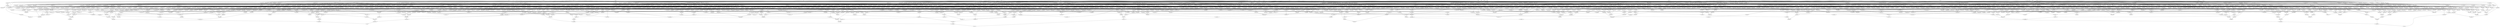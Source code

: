 digraph G {
    "new_n179_" -> "o_1_";
    "new_n356_" -> "o_1_";
    "new_n124_" -> "new_n45_";
    "new_n46_" -> "new_n45_";
    "new_n109_" -> "new_n46_";
    "new_n47_" -> "new_n46_";
    "new_n48_" -> "new_n47_";
    "new_n90_" -> "new_n47_";
    "new_n81_" -> "new_n48_";
    "new_n49_" -> "new_n48_";
    "new_n75_" -> "new_n49_";
    "new_n50_" -> "new_n49_";
    "new_n64_" -> "new_n50_";
    "new_n51_" -> "new_n50_";
    "new_n58_" -> "new_n51_";
    "new_n61_" -> "new_n51_";
    "new_n55_" -> "new_n52_";
    "new_n54_" -> "new_n53_";
    "i_16_" -> "new_n54_";
    "new_n57_" -> "new_n55_";
    "new_n56_" -> "new_n55_";
    "i_6_" -> "new_n56_";
    "i_1_" -> "new_n57_";
    "i_2_" -> "new_n57_";
    "new_n60_" -> "new_n58_";
    "i_29_" -> "new_n59_";
    "i_33_" -> "new_n60_";
    "new_n63_" -> "new_n61_";
    "i_35_" -> "new_n62_";
    "i_23_" -> "new_n63_";
    "new_n67_" -> "new_n64_";
    "new_n66_" -> "new_n65_";
    "i_16_" -> "new_n66_";
    "new_n69_" -> "new_n67_";
    "new_n68_" -> "new_n67_";
    "i_24_" -> "new_n68_";
    "i_28_" -> "new_n69_";
    "i_29_" -> "new_n69_";
    "new_n74_" -> "new_n70_";
    "new_n71_" -> "new_n70_";
    "new_n73_" -> "new_n71_";
    "i_7_" -> "new_n72_";
    "i_6_" -> "new_n72_";
    "i_4_" -> "new_n73_";
    "i_2_" -> "new_n73_";
    "i_34_" -> "new_n74_";
    "new_n78_" -> "new_n75_";
    "new_n55_" -> "new_n76_";
    "new_n66_" -> "new_n77_";
    "new_n69_" -> "new_n78_";
    "new_n62_" -> "new_n78_";
    "i_17_" -> "new_n79_";
    "new_n59_" -> "new_n80_";
    "new_n64_" -> "new_n81_";
    "new_n82_" -> "new_n81_";
    "new_n53_" -> "new_n82_";
    "new_n86_" -> "new_n82_";
    "new_n85_" -> "new_n83_";
    "new_n68_" -> "new_n84_";
    "new_n59_" -> "new_n85_";
    "new_n73_" -> "new_n86_";
    "new_n87_" -> "new_n86_";
    "i_6_" -> "new_n87_";
    "new_n73_" -> "new_n88_";
    "new_n87_" -> "new_n88_";
    "i_35_" -> "new_n89_";
    "i_34_" -> "new_n89_";
    "new_n91_" -> "new_n90_";
    "new_n108_" -> "new_n90_";
    "new_n96_" -> "new_n91_";
    "new_n92_" -> "new_n91_";
    "i_13_" -> "new_n92_";
    "new_n94_" -> "new_n93_";
    "new_n73_" -> "new_n94_";
    "i_8_" -> "new_n95_";
    "i_6_" -> "new_n95_";
    "new_n62_" -> "new_n96_";
    "new_n79_" -> "new_n96_";
    "new_n105_" -> "new_n97_";
    "new_n107_" -> "new_n97_";
    "new_n68_" -> "new_n98_";
    "new_n102_" -> "new_n99_";
    "new_n100_" -> "new_n99_";
    "new_n73_" -> "new_n100_";
    "new_n101_" -> "new_n100_";
    "i_19_" -> "new_n101_";
    "i_3_" -> "new_n102_";
    "i_2_" -> "new_n103_";
    "i_18_" -> "new_n104_";
    "new_n56_" -> "new_n104_";
    "new_n106_" -> "new_n105_";
    "i_16_" -> "new_n106_";
    "i_35_" -> "new_n107_";
    "i_34_" -> "new_n107_";
    "i_37_" -> "new_n108_";
    "new_n113_" -> "new_n109_";
    "new_n120_" -> "new_n109_";
    "new_n111_" -> "new_n110_";
    "new_n92_" -> "new_n110_";
    "new_n112_" -> "new_n111_";
    "new_n69_" -> "new_n112_";
    "new_n79_" -> "new_n112_";
    "new_n115_" -> "new_n113_";
    "new_n118_" -> "new_n113_";
    "new_n93_" -> "new_n114_";
    "new_n116_" -> "new_n115_";
    "new_n117_" -> "new_n116_";
    "i_28_" -> "new_n117_";
    "new_n119_" -> "new_n118_";
    "i_23_" -> "new_n119_";
    "new_n122_" -> "new_n120_";
    "new_n67_" -> "new_n120_";
    "new_n73_" -> "new_n121_";
    "new_n72_" -> "new_n121_";
    "i_10_" -> "new_n122_";
    "new_n106_" -> "new_n122_";
    "i_37_" -> "new_n123_";
    "new_n125_" -> "new_n124_";
    "new_n146_" -> "new_n124_";
    "new_n141_" -> "new_n125_";
    "new_n126_" -> "new_n125_";
    "i_9_" -> "new_n126_";
    "i_13_" -> "new_n126_";
    "new_n128_" -> "new_n127_";
    "new_n135_" -> "new_n127_";
    "new_n95_" -> "new_n128_";
    "new_n133_" -> "new_n129_";
    "new_n131_" -> "new_n130_";
    "new_n68_" -> "new_n131_";
    "new_n132_" -> "new_n131_";
    "i_28_" -> "new_n132_";
    "i_29_" -> "new_n132_";
    "new_n134_" -> "new_n133_";
    "i_0_" -> "new_n134_";
    "new_n138_" -> "new_n135_";
    "new_n139_" -> "new_n135_";
    "new_n137_" -> "new_n136_";
    "new_n130_" -> "new_n136_";
    "new_n54_" -> "new_n137_";
    "new_n56_" -> "new_n138_";
    "i_3_" -> "new_n139_";
    "new_n101_" -> "new_n140_";
    "new_n133_" -> "new_n141_";
    "new_n144_" -> "new_n141_";
    "new_n131_" -> "new_n142_";
    "new_n143_" -> "new_n142_";
    "new_n79_" -> "new_n143_";
    "new_n72_" -> "new_n144_";
    "new_n66_" -> "new_n145_";
    "new_n147_" -> "new_n146_";
    "new_n161_" -> "new_n146_";
    "new_n148_" -> "new_n147_";
    "new_n106_" -> "new_n147_";
    "new_n139_" -> "new_n148_";
    "new_n151_" -> "new_n148_";
    "new_n150_" -> "new_n149_";
    "new_n79_" -> "new_n150_";
    "new_n130_" -> "new_n150_";
    "i_5_" -> "new_n151_";
    "i_6_" -> "new_n151_";
    "new_n153_" -> "new_n152_";
    "new_n142_" -> "new_n152_";
    "new_n151_" -> "new_n153_";
    "new_n134_" -> "new_n153_";
    "new_n157_" -> "new_n154_";
    "new_n105_" -> "new_n154_";
    "new_n104_" -> "new_n155_";
    "new_n156_" -> "new_n155_";
    "new_n87_" -> "new_n156_";
    "new_n101_" -> "new_n156_";
    "new_n160_" -> "new_n157_";
    "new_n158_" -> "new_n157_";
    "new_n159_" -> "new_n158_";
    "new_n68_" -> "new_n158_";
    "i_28_" -> "new_n159_";
    "i_26_" -> "new_n159_";
    "i_29_" -> "new_n160_";
    "i_37_" -> "new_n161_";
    "i_37_" -> "new_n162_";
    "new_n164_" -> "new_n163_";
    "new_n133_" -> "new_n163_";
    "new_n143_" -> "new_n164_";
    "new_n166_" -> "new_n165_";
    "new_n173_" -> "new_n165_";
    "new_n167_" -> "new_n166_";
    "new_n170_" -> "new_n166_";
    "new_n144_" -> "new_n167_";
    "new_n169_" -> "new_n168_";
    "i_26_" -> "new_n169_";
    "i_24_" -> "new_n169_";
    "new_n171_" -> "new_n170_";
    "new_n172_" -> "new_n170_";
    "new_n87_" -> "new_n171_";
    "new_n161_" -> "new_n172_";
    "new_n174_" -> "new_n173_";
    "new_n167_" -> "new_n173_";
    "i_13_" -> "new_n174_";
    "i_37_" -> "new_n174_";
    "new_n174_" -> "new_n175_";
    "new_n171_" -> "new_n176_";
    "new_n177_" -> "new_n176_";
    "new_n178_" -> "new_n177_";
    "i_17_" -> "new_n178_";
    "i_16_" -> "new_n178_";
    "new_n282_" -> "new_n179_";
    "new_n317_" -> "new_n179_";
    "new_n242_" -> "new_n180_";
    "new_n258_" -> "new_n180_";
    "new_n212_" -> "new_n181_";
    "new_n230_" -> "new_n181_";
    "new_n204_" -> "new_n182_";
    "new_n183_" -> "new_n182_";
    "new_n194_" -> "new_n183_";
    "new_n184_" -> "new_n183_";
    "new_n161_" -> "new_n184_";
    "new_n193_" -> "new_n184_";
    "new_n190_" -> "new_n185_";
    "new_n186_" -> "new_n185_";
    "new_n159_" -> "new_n186_";
    "new_n189_" -> "new_n187_";
    "new_n188_" -> "new_n187_";
    "i_24_" -> "new_n188_";
    "i_16_" -> "new_n188_";
    "i_12_" -> "new_n189_";
    "new_n159_" -> "new_n190_";
    "new_n68_" -> "new_n191_";
    "new_n106_" -> "new_n192_";
    "i_29_" -> "new_n193_";
    "new_n88_" -> "new_n194_";
    "new_n190_" -> "new_n194_";
    "new_n161_" -> "new_n195_";
    "new_n201_" -> "new_n196_";
    "new_n88_" -> "new_n197_";
    "new_n198_" -> "new_n197_";
    "new_n151_" -> "new_n198_";
    "new_n199_" -> "new_n198_";
    "new_n79_" -> "new_n199_";
    "new_n102_" -> "new_n199_";
    "new_n101_" -> "new_n200_";
    "new_n59_" -> "new_n201_";
    "new_n106_" -> "new_n201_";
    "new_n203_" -> "new_n202_";
    "new_n123_" -> "new_n203_";
    "new_n205_" -> "new_n204_";
    "new_n211_" -> "new_n204_";
    "new_n63_" -> "new_n205_";
    "new_n62_" -> "new_n206_";
    "i_21_" -> "new_n206_";
    "new_n209_" -> "new_n207_";
    "i_25_" -> "new_n208_";
    "new_n210_" -> "new_n209_";
    "i_33_" -> "new_n210_";
    "new_n66_" -> "new_n211_";
    "new_n222_" -> "new_n212_";
    "new_n213_" -> "new_n212_";
    "new_n59_" -> "new_n213_";
    "i_31_" -> "new_n213_";
    "new_n220_" -> "new_n214_";
    "new_n215_" -> "new_n214_";
    "new_n62_" -> "new_n215_";
    "new_n219_" -> "new_n215_";
    "new_n217_" -> "new_n216_";
    "i_7_" -> "new_n216_";
    "i_12_" -> "new_n217_";
    "i_12_" -> "new_n218_";
    "i_23_" -> "new_n219_";
    "i_16_" -> "new_n219_";
    "new_n62_" -> "new_n220_";
    "new_n79_" -> "new_n220_";
    "i_7_" -> "new_n221_";
    "new_n226_" -> "new_n222_";
    "i_20_" -> "new_n223_";
    "i_25_" -> "new_n223_";
    "new_n225_" -> "new_n224_";
    "i_33_" -> "new_n224_";
    "i_24_" -> "new_n225_";
    "i_34_" -> "new_n225_";
    "new_n228_" -> "new_n226_";
    "i_25_" -> "new_n226_";
    "i_33_" -> "new_n227_";
    "new_n63_" -> "new_n228_";
    "new_n106_" -> "new_n229_";
    "new_n239_" -> "new_n230_";
    "new_n231_" -> "new_n230_";
    "new_n232_" -> "new_n231_";
    "new_n162_" -> "new_n232_";
    "new_n69_" -> "new_n233_";
    "new_n62_" -> "new_n234_";
    "new_n199_" -> "new_n235_";
    "new_n236_" -> "new_n235_";
    "new_n200_" -> "new_n236_";
    "new_n66_" -> "new_n236_";
    "new_n238_" -> "new_n237_";
    "new_n66_" -> "new_n238_";
    "new_n240_" -> "new_n239_";
    "new_n56_" -> "new_n239_";
    "new_n134_" -> "new_n240_";
    "i_32_" -> "new_n241_";
    "new_n161_" -> "new_n241_";
    "new_n254_" -> "new_n242_";
    "new_n243_" -> "new_n242_";
    "new_n235_" -> "new_n243_";
    "new_n244_" -> "new_n243_";
    "new_n245_" -> "new_n244_";
    "new_n248_" -> "new_n244_";
    "new_n77_" -> "new_n245_";
    "new_n159_" -> "new_n246_";
    "new_n189_" -> "new_n247_";
    "new_n188_" -> "new_n247_";
    "new_n193_" -> "new_n248_";
    "new_n250_" -> "new_n249_";
    "new_n123_" -> "new_n249_";
    "new_n251_" -> "new_n250_";
    "i_29_" -> "new_n251_";
    "new_n253_" -> "new_n252_";
    "new_n53_" -> "new_n252_";
    "new_n161_" -> "new_n253_";
    "new_n159_" -> "new_n253_";
    "new_n257_" -> "new_n254_";
    "new_n172_" -> "new_n254_";
    "new_n247_" -> "new_n255_";
    "new_n256_" -> "new_n255_";
    "new_n77_" -> "new_n256_";
    "new_n203_" -> "new_n257_";
    "new_n275_" -> "new_n258_";
    "new_n259_" -> "new_n258_";
    "new_n197_" -> "new_n259_";
    "new_n260_" -> "new_n259_";
    "new_n268_" -> "new_n260_";
    "i_34_" -> "new_n260_";
    "new_n262_" -> "new_n261_";
    "new_n264_" -> "new_n261_";
    "new_n68_" -> "new_n262_";
    "new_n263_" -> "new_n262_";
    "new_n193_" -> "new_n263_";
    "new_n267_" -> "new_n264_";
    "new_n266_" -> "new_n265_";
    "i_32_" -> "new_n266_";
    "new_n119_" -> "new_n267_";
    "new_n59_" -> "new_n267_";
    "i_37_" -> "new_n268_";
    "new_n59_" -> "new_n269_";
    "new_n106_" -> "new_n269_";
    "new_n161_" -> "new_n270_";
    "new_n274_" -> "new_n271_";
    "new_n272_" -> "new_n271_";
    "new_n220_" -> "new_n272_";
    "new_n71_" -> "new_n273_";
    "i_37_" -> "new_n274_";
    "new_n276_" -> "new_n275_";
    "new_n280_" -> "new_n275_";
    "i_20_" -> "new_n276_";
    "i_25_" -> "new_n276_";
    "new_n278_" -> "new_n277_";
    "new_n117_" -> "new_n278_";
    "new_n159_" -> "new_n279_";
    "i_33_" -> "new_n279_";
    "new_n106_" -> "new_n280_";
    "i_17_" -> "new_n281_";
    "new_n296_" -> "new_n282_";
    "new_n283_" -> "new_n282_";
    "new_n284_" -> "new_n283_";
    "new_n139_" -> "new_n283_";
    "new_n287_" -> "new_n284_";
    "new_n268_" -> "new_n284_";
    "new_n136_" -> "new_n285_";
    "new_n286_" -> "new_n285_";
    "new_n106_" -> "new_n286_";
    "new_n150_" -> "new_n286_";
    "new_n56_" -> "new_n287_";
    "new_n294_" -> "new_n288_";
    "new_n289_" -> "new_n288_";
    "new_n149_" -> "new_n289_";
    "new_n292_" -> "new_n289_";
    "new_n161_" -> "new_n290_";
    "new_n291_" -> "new_n290_";
    "new_n138_" -> "new_n291_";
    "i_37_" -> "new_n291_";
    "new_n293_" -> "new_n292_";
    "new_n162_" -> "new_n293_";
    "new_n104_" -> "new_n294_";
    "new_n53_" -> "new_n295_";
    "new_n128_" -> "new_n296_";
    "new_n297_" -> "new_n296_";
    "new_n307_" -> "new_n297_";
    "new_n311_" -> "new_n297_";
    "i_0_" -> "new_n298_";
    "new_n280_" -> "new_n298_";
    "new_n303_" -> "new_n299_";
    "new_n300_" -> "new_n299_";
    "new_n301_" -> "new_n300_";
    "new_n302_" -> "new_n301_";
    "i_8_" -> "new_n302_";
    "new_n306_" -> "new_n303_";
    "new_n305_" -> "new_n304_";
    "new_n68_" -> "new_n304_";
    "i_28_" -> "new_n305_";
    "i_26_" -> "new_n305_";
    "i_32_" -> "new_n306_";
    "new_n60_" -> "new_n307_";
    "new_n308_" -> "new_n307_";
    "new_n53_" -> "new_n308_";
    "new_n86_" -> "new_n308_";
    "new_n69_" -> "new_n309_";
    "new_n68_" -> "new_n310_";
    "new_n316_" -> "new_n311_";
    "new_n315_" -> "new_n312_";
    "new_n314_" -> "new_n313_";
    "new_n73_" -> "new_n313_";
    "i_12_" -> "new_n314_";
    "i_23_" -> "new_n315_";
    "i_16_" -> "new_n315_";
    "new_n251_" -> "new_n316_";
    "i_34_" -> "new_n316_";
    "new_n318_" -> "new_n317_";
    "new_n338_" -> "new_n317_";
    "new_n330_" -> "new_n318_";
    "new_n319_" -> "new_n318_";
    "i_0_" -> "new_n319_";
    "new_n161_" -> "new_n319_";
    "new_n327_" -> "new_n320_";
    "new_n328_" -> "new_n320_";
    "new_n322_" -> "new_n321_";
    "new_n326_" -> "new_n321_";
    "new_n304_" -> "new_n322_";
    "new_n324_" -> "new_n323_";
    "new_n325_" -> "new_n324_";
    "i_28_" -> "new_n325_";
    "i_32_" -> "new_n325_";
    "new_n229_" -> "new_n326_";
    "new_n178_" -> "new_n327_";
    "new_n322_" -> "new_n327_";
    "new_n324_" -> "new_n328_";
    "new_n119_" -> "new_n329_";
    "new_n98_" -> "new_n330_";
    "new_n331_" -> "new_n330_";
    "new_n130_" -> "new_n331_";
    "new_n240_" -> "new_n331_";
    "new_n159_" -> "new_n332_";
    "new_n333_" -> "new_n332_";
    "new_n161_" -> "new_n333_";
    "new_n337_" -> "new_n334_";
    "new_n176_" -> "new_n335_";
    "new_n336_" -> "new_n335_";
    "new_n329_" -> "new_n336_";
    "new_n133_" -> "new_n337_";
    "i_37_" -> "new_n337_";
    "new_n339_" -> "new_n338_";
    "new_n347_" -> "new_n338_";
    "new_n344_" -> "new_n339_";
    "new_n340_" -> "new_n339_";
    "new_n280_" -> "new_n340_";
    "i_7_" -> "new_n340_";
    "new_n68_" -> "new_n341_";
    "new_n343_" -> "new_n342_";
    "i_34_" -> "new_n343_";
    "new_n345_" -> "new_n344_";
    "i_28_" -> "new_n345_";
    "new_n346_" -> "new_n345_";
    "i_31_" -> "new_n346_";
    "new_n348_" -> "new_n347_";
    "new_n349_" -> "new_n347_";
    "i_13_" -> "new_n348_";
    "new_n93_" -> "new_n348_";
    "new_n205_" -> "new_n349_";
    "new_n280_" -> "new_n349_";
    "new_n351_" -> "new_n350_";
    "new_n352_" -> "new_n350_";
    "new_n343_" -> "new_n351_";
    "i_37_" -> "new_n351_";
    "i_28_" -> "new_n352_";
    "i_29_" -> "new_n352_";
    "new_n354_" -> "new_n353_";
    "new_n355_" -> "new_n353_";
    "new_n79_" -> "new_n354_";
    "i_37_" -> "new_n354_";
    "i_29_" -> "new_n355_";
    "i_34_" -> "new_n355_";
    "new_n456_" -> "new_n356_";
    "new_n590_" -> "new_n356_";
    "new_n422_" -> "new_n357_";
    "new_n440_" -> "new_n357_";
    "new_n375_" -> "new_n358_";
    "new_n400_" -> "new_n358_";
    "new_n374_" -> "new_n359_";
    "new_n360_" -> "new_n359_";
    "new_n361_" -> "new_n360_";
    "new_n362_" -> "new_n360_";
    "new_n87_" -> "new_n361_";
    "new_n129_" -> "new_n361_";
    "new_n368_" -> "new_n362_";
    "new_n363_" -> "new_n362_";
    "new_n364_" -> "new_n363_";
    "new_n366_" -> "new_n363_";
    "i_21_" -> "new_n364_";
    "new_n131_" -> "new_n364_";
    "new_n211_" -> "new_n365_";
    "new_n367_" -> "new_n366_";
    "i_2_" -> "new_n366_";
    "new_n66_" -> "new_n367_";
    "new_n79_" -> "new_n367_";
    "new_n118_" -> "new_n368_";
    "new_n369_" -> "new_n368_";
    "new_n315_" -> "new_n369_";
    "new_n302_" -> "new_n369_";
    "new_n123_" -> "new_n370_";
    "new_n371_" -> "new_n370_";
    "new_n193_" -> "new_n371_";
    "new_n333_" -> "new_n372_";
    "new_n295_" -> "new_n373_";
    "new_n361_" -> "new_n373_";
    "new_n65_" -> "new_n374_";
    "new_n172_" -> "new_n374_";
    "new_n391_" -> "new_n375_";
    "new_n395_" -> "new_n375_";
    "new_n388_" -> "new_n376_";
    "new_n380_" -> "new_n376_";
    "new_n379_" -> "new_n377_";
    "new_n266_" -> "new_n378_";
    "i_31_" -> "new_n378_";
    "new_n162_" -> "new_n379_";
    "new_n384_" -> "new_n380_";
    "new_n381_" -> "new_n380_";
    "new_n108_" -> "new_n381_";
    "new_n107_" -> "new_n381_";
    "new_n188_" -> "new_n382_";
    "new_n383_" -> "new_n382_";
    "new_n314_" -> "new_n383_";
    "new_n69_" -> "new_n384_";
    "i_34_" -> "new_n385_";
    "new_n333_" -> "new_n385_";
    "new_n387_" -> "new_n386_";
    "new_n383_" -> "new_n386_";
    "new_n66_" -> "new_n387_";
    "new_n389_" -> "new_n388_";
    "new_n265_" -> "new_n388_";
    "new_n268_" -> "new_n389_";
    "new_n390_" -> "new_n389_";
    "new_n62_" -> "new_n390_";
    "new_n364_" -> "new_n391_";
    "new_n392_" -> "new_n391_";
    "new_n190_" -> "new_n392_";
    "i_31_" -> "new_n392_";
    "new_n394_" -> "new_n393_";
    "i_7_" -> "new_n394_";
    "new_n226_" -> "new_n395_";
    "new_n396_" -> "new_n395_";
    "new_n397_" -> "new_n396_";
    "new_n398_" -> "new_n396_";
    "i_3_" -> "new_n397_";
    "new_n79_" -> "new_n398_";
    "new_n274_" -> "new_n398_";
    "new_n66_" -> "new_n399_";
    "new_n414_" -> "new_n400_";
    "new_n420_" -> "new_n400_";
    "new_n408_" -> "new_n401_";
    "new_n402_" -> "new_n401_";
    "new_n406_" -> "new_n402_";
    "new_n403_" -> "new_n402_";
    "new_n58_" -> "new_n403_";
    "new_n270_" -> "new_n403_";
    "new_n79_" -> "new_n404_";
    "new_n66_" -> "new_n404_";
    "new_n57_" -> "new_n405_";
    "new_n240_" -> "new_n406_";
    "new_n151_" -> "new_n406_";
    "new_n157_" -> "new_n407_";
    "new_n295_" -> "new_n407_";
    "new_n409_" -> "new_n408_";
    "new_n412_" -> "new_n408_";
    "i_20_" -> "new_n409_";
    "new_n394_" -> "new_n409_";
    "i_20_" -> "new_n410_";
    "new_n411_" -> "new_n410_";
    "i_7_" -> "new_n411_";
    "new_n413_" -> "new_n412_";
    "new_n117_" -> "new_n412_";
    "i_31_" -> "new_n413_";
    "i_35_" -> "new_n413_";
    "new_n418_" -> "new_n414_";
    "new_n415_" -> "new_n414_";
    "new_n416_" -> "new_n415_";
    "new_n315_" -> "new_n415_";
    "new_n417_" -> "new_n416_";
    "i_6_" -> "new_n417_";
    "i_12_" -> "new_n417_";
    "new_n68_" -> "new_n418_";
    "i_21_" -> "new_n418_";
    "i_34_" -> "new_n419_";
    "new_n276_" -> "new_n420_";
    "new_n421_" -> "new_n420_";
    "new_n53_" -> "new_n421_";
    "new_n437_" -> "new_n422_";
    "new_n423_" -> "new_n422_";
    "new_n430_" -> "new_n423_";
    "new_n424_" -> "new_n423_";
    "i_33_" -> "new_n424_";
    "new_n426_" -> "new_n425_";
    "new_n429_" -> "new_n425_";
    "new_n428_" -> "new_n426_";
    "new_n302_" -> "new_n427_";
    "new_n387_" -> "new_n427_";
    "new_n66_" -> "new_n428_";
    "new_n302_" -> "new_n428_";
    "new_n399_" -> "new_n429_";
    "new_n397_" -> "new_n430_";
    "new_n431_" -> "new_n430_";
    "new_n140_" -> "new_n431_";
    "new_n93_" -> "new_n431_";
    "i_18_" -> "new_n432_";
    "new_n137_" -> "new_n432_";
    "new_n80_" -> "new_n433_";
    "new_n123_" -> "new_n433_";
    "new_n436_" -> "new_n434_";
    "new_n66_" -> "new_n435_";
    "new_n270_" -> "new_n436_";
    "new_n438_" -> "new_n437_";
    "new_n233_" -> "new_n437_";
    "new_n398_" -> "new_n438_";
    "new_n200_" -> "new_n439_";
    "new_n274_" -> "new_n439_";
    "new_n451_" -> "new_n440_";
    "new_n441_" -> "new_n440_";
    "new_n274_" -> "new_n441_";
    "new_n442_" -> "new_n441_";
    "new_n306_" -> "new_n442_";
    "new_n314_" -> "new_n442_";
    "new_n448_" -> "new_n443_";
    "new_n93_" -> "new_n444_";
    "new_n445_" -> "new_n444_";
    "new_n137_" -> "new_n445_";
    "new_n447_" -> "new_n446_";
    "i_3_" -> "new_n447_";
    "new_n449_" -> "new_n448_";
    "i_37_" -> "new_n448_";
    "new_n450_" -> "new_n449_";
    "i_34_" -> "new_n450_";
    "new_n452_" -> "new_n451_";
    "new_n454_" -> "new_n451_";
    "new_n77_" -> "new_n452_";
    "new_n314_" -> "new_n452_";
    "new_n211_" -> "new_n453_";
    "new_n157_" -> "new_n453_";
    "i_4_" -> "new_n454_";
    "new_n455_" -> "new_n454_";
    "i_33_" -> "new_n455_";
    "new_n161_" -> "new_n455_";
    "new_n502_" -> "new_n456_";
    "new_n572_" -> "new_n456_";
    "new_n481_" -> "new_n457_";
    "new_n495_" -> "new_n457_";
    "new_n468_" -> "new_n458_";
    "new_n474_" -> "new_n458_";
    "new_n466_" -> "new_n459_";
    "new_n460_" -> "new_n459_";
    "new_n463_" -> "new_n460_";
    "new_n461_" -> "new_n460_";
    "i_22_" -> "new_n461_";
    "i_35_" -> "new_n461_";
    "new_n160_" -> "new_n462_";
    "new_n265_" -> "new_n462_";
    "i_31_" -> "new_n463_";
    "new_n411_" -> "new_n464_";
    "new_n188_" -> "new_n464_";
    "new_n342_" -> "new_n465_";
    "new_n263_" -> "new_n466_";
    "new_n467_" -> "new_n466_";
    "i_28_" -> "new_n467_";
    "new_n268_" -> "new_n467_";
    "new_n465_" -> "new_n468_";
    "new_n469_" -> "new_n468_";
    "new_n472_" -> "new_n469_";
    "new_n470_" -> "new_n469_";
    "new_n471_" -> "new_n470_";
    "i_26_" -> "new_n471_";
    "i_24_" -> "new_n471_";
    "new_n60_" -> "new_n472_";
    "new_n218_" -> "new_n473_";
    "i_7_" -> "new_n473_";
    "new_n479_" -> "new_n474_";
    "new_n475_" -> "new_n474_";
    "new_n477_" -> "new_n475_";
    "new_n346_" -> "new_n476_";
    "new_n161_" -> "new_n476_";
    "new_n352_" -> "new_n477_";
    "new_n478_" -> "new_n477_";
    "i_24_" -> "new_n478_";
    "new_n160_" -> "new_n479_";
    "new_n480_" -> "new_n479_";
    "i_22_" -> "new_n480_";
    "i_35_" -> "new_n480_";
    "new_n489_" -> "new_n481_";
    "new_n493_" -> "new_n481_";
    "new_n487_" -> "new_n482_";
    "new_n483_" -> "new_n482_";
    "new_n262_" -> "new_n483_";
    "new_n484_" -> "new_n483_";
    "new_n68_" -> "new_n484_";
    "i_21_" -> "new_n484_";
    "new_n346_" -> "new_n485_";
    "i_34_" -> "new_n485_";
    "new_n160_" -> "new_n486_";
    "new_n342_" -> "new_n487_";
    "new_n221_" -> "new_n488_";
    "new_n341_" -> "new_n489_";
    "new_n490_" -> "new_n489_";
    "new_n265_" -> "new_n490_";
    "new_n390_" -> "new_n490_";
    "i_25_" -> "new_n491_";
    "i_33_" -> "new_n492_";
    "new_n479_" -> "new_n493_";
    "new_n494_" -> "new_n493_";
    "new_n394_" -> "new_n494_";
    "new_n487_" -> "new_n494_";
    "new_n500_" -> "new_n495_";
    "new_n497_" -> "new_n495_";
    "new_n384_" -> "new_n496_";
    "new_n53_" -> "new_n496_";
    "new_n222_" -> "new_n497_";
    "new_n498_" -> "new_n497_";
    "new_n279_" -> "new_n498_";
    "new_n499_" -> "new_n498_";
    "new_n211_" -> "new_n499_";
    "new_n501_" -> "new_n500_";
    "new_n153_" -> "new_n500_";
    "new_n168_" -> "new_n501_";
    "new_n518_" -> "new_n502_";
    "new_n536_" -> "new_n502_";
    "new_n511_" -> "new_n503_";
    "new_n514_" -> "new_n503_";
    "new_n508_" -> "new_n504_";
    "new_n505_" -> "new_n504_";
    "new_n418_" -> "new_n505_";
    "new_n506_" -> "new_n505_";
    "new_n229_" -> "new_n506_";
    "new_n387_" -> "new_n507_";
    "new_n416_" -> "new_n507_";
    "new_n510_" -> "new_n508_";
    "new_n162_" -> "new_n508_";
    "new_n211_" -> "new_n509_";
    "new_n62_" -> "new_n510_";
    "new_n223_" -> "new_n511_";
    "new_n512_" -> "new_n511_";
    "new_n491_" -> "new_n512_";
    "new_n352_" -> "new_n512_";
    "new_n478_" -> "new_n513_";
    "i_34_" -> "new_n513_";
    "new_n280_" -> "new_n514_";
    "new_n515_" -> "new_n514_";
    "new_n387_" -> "new_n515_";
    "new_n416_" -> "new_n515_";
    "new_n161_" -> "new_n516_";
    "new_n355_" -> "new_n516_";
    "new_n225_" -> "new_n517_";
    "i_22_" -> "new_n517_";
    "new_n530_" -> "new_n518_";
    "new_n532_" -> "new_n518_";
    "new_n528_" -> "new_n519_";
    "new_n520_" -> "new_n519_";
    "new_n433_" -> "new_n520_";
    "new_n521_" -> "new_n520_";
    "new_n522_" -> "new_n521_";
    "new_n161_" -> "new_n521_";
    "new_n523_" -> "new_n522_";
    "new_n151_" -> "new_n523_";
    "new_n526_" -> "new_n524_";
    "new_n234_" -> "new_n524_";
    "i_37_" -> "new_n525_";
    "new_n193_" -> "new_n526_";
    "new_n527_" -> "new_n526_";
    "i_31_" -> "new_n527_";
    "new_n529_" -> "new_n528_";
    "new_n188_" -> "new_n528_";
    "i_31_" -> "new_n529_";
    "new_n253_" -> "new_n530_";
    "new_n531_" -> "new_n530_";
    "new_n416_" -> "new_n531_";
    "new_n315_" -> "new_n531_";
    "new_n232_" -> "new_n532_";
    "new_n533_" -> "new_n532_";
    "new_n85_" -> "new_n533_";
    "new_n270_" -> "new_n533_";
    "new_n405_" -> "new_n534_";
    "new_n387_" -> "new_n535_";
    "new_n546_" -> "new_n536_";
    "new_n555_" -> "new_n536_";
    "new_n544_" -> "new_n537_";
    "new_n538_" -> "new_n537_";
    "new_n378_" -> "new_n538_";
    "new_n539_" -> "new_n538_";
    "new_n540_" -> "new_n539_";
    "i_37_" -> "new_n539_";
    "new_n229_" -> "new_n540_";
    "new_n211_" -> "new_n541_";
    "new_n543_" -> "new_n542_";
    "i_21_" -> "new_n543_";
    "i_2_" -> "new_n543_";
    "new_n412_" -> "new_n544_";
    "i_20_" -> "new_n545_";
    "i_7_" -> "new_n545_";
    "new_n550_" -> "new_n546_";
    "new_n553_" -> "new_n546_";
    "new_n549_" -> "new_n547_";
    "new_n548_" -> "new_n547_";
    "new_n410_" -> "new_n548_";
    "new_n162_" -> "new_n549_";
    "new_n62_" -> "new_n549_";
    "new_n526_" -> "new_n550_";
    "new_n551_" -> "new_n550_";
    "new_n108_" -> "new_n551_";
    "new_n234_" -> "new_n551_";
    "new_n399_" -> "new_n552_";
    "new_n162_" -> "new_n552_";
    "new_n427_" -> "new_n553_";
    "new_n554_" -> "new_n553_";
    "new_n352_" -> "new_n554_";
    "new_n225_" -> "new_n554_";
    "new_n560_" -> "new_n555_";
    "new_n569_" -> "new_n555_";
    "new_n332_" -> "new_n556_";
    "new_n557_" -> "new_n556_";
    "i_30_" -> "new_n557_";
    "new_n558_" -> "new_n557_";
    "new_n69_" -> "new_n558_";
    "i_37_" -> "new_n559_";
    "new_n568_" -> "new_n560_";
    "new_n561_" -> "new_n560_";
    "new_n249_" -> "new_n561_";
    "new_n562_" -> "new_n561_";
    "new_n329_" -> "new_n562_";
    "i_2_" -> "new_n562_";
    "new_n567_" -> "new_n563_";
    "new_n566_" -> "new_n564_";
    "new_n305_" -> "new_n565_";
    "new_n478_" -> "new_n565_";
    "i_28_" -> "new_n566_";
    "new_n225_" -> "new_n566_";
    "i_20_" -> "new_n567_";
    "i_25_" -> "new_n567_";
    "new_n558_" -> "new_n568_";
    "new_n540_" -> "new_n568_";
    "new_n316_" -> "new_n569_";
    "new_n570_" -> "new_n569_";
    "new_n565_" -> "new_n570_";
    "i_21_" -> "new_n570_";
    "i_29_" -> "new_n571_";
    "new_n576_" -> "new_n572_";
    "new_n580_" -> "new_n572_";
    "new_n176_" -> "new_n573_";
    "new_n574_" -> "new_n573_";
    "new_n276_" -> "new_n574_";
    "new_n53_" -> "new_n574_";
    "new_n293_" -> "new_n575_";
    "new_n133_" -> "new_n575_";
    "new_n578_" -> "new_n576_";
    "new_n577_" -> "new_n576_";
    "new_n200_" -> "new_n577_";
    "new_n274_" -> "new_n577_";
    "new_n187_" -> "new_n578_";
    "new_n579_" -> "new_n578_";
    "new_n192_" -> "new_n579_";
    "new_n585_" -> "new_n580_";
    "new_n586_" -> "new_n580_";
    "new_n583_" -> "new_n581_";
    "new_n203_" -> "new_n581_";
    "new_n83_" -> "new_n582_";
    "new_n579_" -> "new_n582_";
    "new_n584_" -> "new_n583_";
    "new_n73_" -> "new_n584_";
    "i_13_" -> "new_n584_";
    "new_n472_" -> "new_n585_";
    "new_n239_" -> "new_n585_";
    "new_n129_" -> "new_n586_";
    "new_n588_" -> "new_n586_";
    "new_n87_" -> "new_n587_";
    "i_13_" -> "new_n587_";
    "new_n589_" -> "new_n588_";
    "new_n153_" -> "new_n588_";
    "new_n145_" -> "new_n589_";
    "new_n619_" -> "new_n590_";
    "new_n643_" -> "new_n590_";
    "new_n592_" -> "new_n591_";
    "new_n613_" -> "new_n591_";
    "new_n593_" -> "new_n592_";
    "new_n600_" -> "new_n592_";
    "new_n594_" -> "new_n593_";
    "new_n598_" -> "new_n593_";
    "new_n595_" -> "new_n594_";
    "new_n597_" -> "new_n594_";
    "new_n178_" -> "new_n595_";
    "new_n596_" -> "new_n595_";
    "new_n211_" -> "new_n596_";
    "new_n53_" -> "new_n597_";
    "new_n300_" -> "new_n598_";
    "new_n599_" -> "new_n598_";
    "new_n596_" -> "new_n599_";
    "new_n172_" -> "new_n599_";
    "new_n601_" -> "new_n600_";
    "i_37_" -> "new_n600_";
    "new_n602_" -> "new_n601_";
    "i_13_" -> "new_n602_";
    "new_n114_" -> "new_n603_";
    "new_n604_" -> "new_n603_";
    "new_n605_" -> "new_n604_";
    "new_n192_" -> "new_n604_";
    "new_n240_" -> "new_n605_";
    "new_n59_" -> "new_n606_";
    "new_n106_" -> "new_n606_";
    "new_n608_" -> "new_n607_";
    "new_n162_" -> "new_n607_";
    "new_n605_" -> "new_n608_";
    "new_n501_" -> "new_n609_";
    "new_n610_" -> "new_n609_";
    "i_32_" -> "new_n610_";
    "new_n177_" -> "new_n610_";
    "new_n272_" -> "new_n611_";
    "new_n612_" -> "new_n611_";
    "new_n96_" -> "new_n612_";
    "new_n69_" -> "new_n612_";
    "new_n399_" -> "new_n613_";
    "new_n614_" -> "new_n613_";
    "new_n615_" -> "new_n614_";
    "i_22_" -> "new_n614_";
    "new_n485_" -> "new_n615_";
    "new_n68_" -> "new_n615_";
    "new_n280_" -> "new_n616_";
    "new_n617_" -> "new_n616_";
    "i_29_" -> "new_n617_";
    "new_n565_" -> "new_n618_";
    "new_n635_" -> "new_n619_";
    "new_n640_" -> "new_n619_";
    "new_n632_" -> "new_n620_";
    "new_n621_" -> "new_n620_";
    "new_n622_" -> "new_n621_";
    "new_n623_" -> "new_n621_";
    "new_n378_" -> "new_n622_";
    "new_n223_" -> "new_n622_";
    "new_n624_" -> "new_n623_";
    "new_n559_" -> "new_n623_";
    "new_n278_" -> "new_n624_";
    "new_n251_" -> "new_n624_";
    "new_n55_" -> "new_n625_";
    "new_n79_" -> "new_n626_";
    "new_n69_" -> "new_n626_";
    "new_n192_" -> "new_n627_";
    "new_n133_" -> "new_n628_";
    "new_n161_" -> "new_n628_";
    "new_n130_" -> "new_n629_";
    "new_n630_" -> "new_n629_";
    "new_n229_" -> "new_n630_";
    "new_n157_" -> "new_n630_";
    "new_n314_" -> "new_n631_";
    "i_33_" -> "new_n632_";
    "new_n123_" -> "new_n632_";
    "new_n76_" -> "new_n633_";
    "new_n634_" -> "new_n633_";
    "new_n52_" -> "new_n634_";
    "new_n435_" -> "new_n635_";
    "new_n636_" -> "new_n635_";
    "new_n637_" -> "new_n636_";
    "new_n203_" -> "new_n636_";
    "new_n84_" -> "new_n637_";
    "new_n80_" -> "new_n637_";
    "new_n523_" -> "new_n638_";
    "new_n116_" -> "new_n639_";
    "new_n250_" -> "new_n639_";
    "new_n444_" -> "new_n640_";
    "new_n641_" -> "new_n640_";
    "new_n379_" -> "new_n641_";
    "i_23_" -> "new_n642_";
    "new_n558_" -> "new_n642_";
    "new_n650_" -> "new_n643_";
    "new_n644_" -> "new_n643_";
    "new_n648_" -> "new_n644_";
    "new_n645_" -> "new_n644_";
    "new_n161_" -> "new_n645_";
    "new_n316_" -> "new_n646_";
    "new_n647_" -> "new_n646_";
    "new_n522_" -> "new_n647_";
    "new_n372_" -> "new_n648_";
    "new_n649_" -> "new_n648_";
    "new_n172_" -> "new_n649_";
    "new_n652_" -> "new_n650_";
    "new_n654_" -> "new_n650_";
    "new_n510_" -> "new_n651_";
    "new_n162_" -> "new_n651_";
    "new_n140_" -> "new_n652_";
    "new_n653_" -> "new_n652_";
    "i_14_" -> "new_n653_";
    "i_37_" -> "new_n653_";
    "new_n655_" -> "new_n654_";
    "new_n657_" -> "new_n654_";
    "new_n595_" -> "new_n655_";
    "new_n656_" -> "new_n655_";
    "new_n178_" -> "new_n656_";
    "new_n322_" -> "new_n656_";
    "new_n659_" -> "new_n657_";
    "new_n660_" -> "new_n657_";
    "new_n229_" -> "new_n658_";
    "new_n53_" -> "new_n659_";
    "new_n105_" -> "new_n660_";
    "new_n123_" -> "new_n661_";
    "new_n55_" -> "new_n662_";
    "new_n874_" -> "o_2_";
    "new_n1295_" -> "o_2_";
    "new_n788_" -> "new_n664_";
    "new_n857_" -> "new_n664_";
    "new_n736_" -> "new_n665_";
    "new_n765_" -> "new_n665_";
    "new_n708_" -> "new_n666_";
    "new_n720_" -> "new_n666_";
    "new_n694_" -> "new_n667_";
    "new_n671_" -> "new_n667_";
    "new_n670_" -> "new_n668_";
    "i_38_" -> "new_n668_";
    "new_n114_" -> "new_n669_";
    "new_n355_" -> "new_n670_";
    "new_n685_" -> "new_n671_";
    "new_n672_" -> "new_n671_";
    "new_n673_" -> "new_n672_";
    "new_n681_" -> "new_n672_";
    "new_n679_" -> "new_n673_";
    "new_n677_" -> "new_n674_";
    "new_n101_" -> "new_n675_";
    "new_n676_" -> "new_n675_";
    "i_19_" -> "new_n676_";
    "i_10_" -> "new_n677_";
    "i_12_" -> "new_n678_";
    "i_10_" -> "new_n679_";
    "new_n680_" -> "new_n679_";
    "i_12_" -> "new_n680_";
    "i_11_" -> "new_n680_";
    "new_n306_" -> "new_n681_";
    "i_38_" -> "new_n681_";
    "new_n683_" -> "new_n682_";
    "new_n305_" -> "new_n682_";
    "i_24_" -> "new_n683_";
    "i_12_" -> "new_n684_";
    "new_n85_" -> "new_n685_";
    "new_n691_" -> "new_n686_";
    "new_n687_" -> "new_n686_";
    "new_n689_" -> "new_n687_";
    "new_n59_" -> "new_n688_";
    "new_n690_" -> "new_n689_";
    "i_35_" -> "new_n690_";
    "i_38_" -> "new_n690_";
    "new_n692_" -> "new_n691_";
    "new_n478_" -> "new_n691_";
    "i_38_" -> "new_n692_";
    "new_n59_" -> "new_n693_";
    "new_n695_" -> "new_n694_";
    "new_n704_" -> "new_n694_";
    "new_n701_" -> "new_n695_";
    "new_n696_" -> "new_n695_";
    "new_n699_" -> "new_n696_";
    "new_n698_" -> "new_n697_";
    "new_n56_" -> "new_n697_";
    "i_1_" -> "new_n698_";
    "i_2_" -> "new_n698_";
    "i_11_" -> "new_n699_";
    "i_9_" -> "new_n700_";
    "new_n57_" -> "new_n701_";
    "i_9_" -> "new_n701_";
    "new_n703_" -> "new_n702_";
    "i_18_" -> "new_n703_";
    "new_n705_" -> "new_n704_";
    "new_n683_" -> "new_n705_";
    "i_34_" -> "new_n706_";
    "i_38_" -> "new_n706_";
    "new_n700_" -> "new_n707_";
    "i_19_" -> "new_n707_";
    "new_n716_" -> "new_n708_";
    "new_n709_" -> "new_n708_";
    "new_n710_" -> "new_n709_";
    "new_n711_" -> "new_n709_";
    "new_n101_" -> "new_n710_";
    "new_n714_" -> "new_n711_";
    "new_n713_" -> "new_n712_";
    "i_25_" -> "new_n713_";
    "i_26_" -> "new_n713_";
    "i_38_" -> "new_n714_";
    "i_13_" -> "new_n715_";
    "new_n717_" -> "new_n716_";
    "new_n446_" -> "new_n717_";
    "new_n719_" -> "new_n718_";
    "i_38_" -> "new_n718_";
    "i_25_" -> "new_n719_";
    "i_29_" -> "new_n719_";
    "new_n716_" -> "new_n720_";
    "new_n721_" -> "new_n720_";
    "new_n722_" -> "new_n721_";
    "new_n706_" -> "new_n721_";
    "new_n85_" -> "new_n722_";
    "new_n723_" -> "new_n722_";
    "new_n724_" -> "new_n723_";
    "i_24_" -> "new_n724_";
    "i_9_" -> "new_n724_";
    "new_n416_" -> "new_n725_";
    "new_n724_" -> "new_n725_";
    "new_n735_" -> "new_n726_";
    "new_n727_" -> "new_n726_";
    "new_n450_" -> "new_n727_";
    "new_n728_" -> "new_n727_";
    "new_n732_" -> "new_n728_";
    "new_n731_" -> "new_n729_";
    "i_26_" -> "new_n730_";
    "i_22_" -> "new_n731_";
    "i_38_" -> "new_n732_";
    "new_n714_" -> "new_n733_";
    "new_n732_" -> "new_n734_";
    "new_n732_" -> "new_n735_";
    "new_n760_" -> "new_n736_";
    "new_n737_" -> "new_n736_";
    "new_n752_" -> "new_n737_";
    "new_n738_" -> "new_n737_";
    "new_n748_" -> "new_n738_";
    "new_n739_" -> "new_n738_";
    "new_n740_" -> "new_n739_";
    "new_n744_" -> "new_n740_";
    "new_n743_" -> "new_n741_";
    "new_n676_" -> "new_n741_";
    "new_n217_" -> "new_n742_";
    "i_9_" -> "new_n743_";
    "new_n745_" -> "new_n744_";
    "i_19_" -> "new_n744_";
    "i_9_" -> "new_n745_";
    "i_18_" -> "new_n745_";
    "new_n747_" -> "new_n746_";
    "i_11_" -> "new_n746_";
    "new_n700_" -> "new_n747_";
    "new_n749_" -> "new_n748_";
    "new_n692_" -> "new_n749_";
    "new_n60_" -> "new_n750_";
    "new_n692_" -> "new_n750_";
    "new_n59_" -> "new_n751_";
    "i_34_" -> "new_n751_";
    "new_n753_" -> "new_n752_";
    "new_n701_" -> "new_n753_";
    "new_n707_" -> "new_n753_";
    "i_18_" -> "new_n754_";
    "i_19_" -> "new_n754_";
    "new_n757_" -> "new_n755_";
    "new_n731_" -> "new_n756_";
    "new_n692_" -> "new_n757_";
    "new_n750_" -> "new_n758_";
    "new_n701_" -> "new_n759_";
    "new_n753_" -> "new_n759_";
    "new_n761_" -> "new_n760_";
    "new_n690_" -> "new_n760_";
    "new_n85_" -> "new_n761_";
    "new_n478_" -> "new_n761_";
    "new_n701_" -> "new_n762_";
    "new_n59_" -> "new_n763_";
    "new_n764_" -> "new_n763_";
    "new_n724_" -> "new_n764_";
    "new_n781_" -> "new_n765_";
    "new_n766_" -> "new_n765_";
    "new_n774_" -> "new_n766_";
    "new_n767_" -> "new_n766_";
    "i_24_" -> "new_n767_";
    "new_n771_" -> "new_n767_";
    "new_n88_" -> "new_n768_";
    "new_n769_" -> "new_n768_";
    "new_n102_" -> "new_n769_";
    "new_n770_" -> "new_n769_";
    "i_4_" -> "new_n770_";
    "new_n447_" -> "new_n770_";
    "new_n772_" -> "new_n771_";
    "new_n692_" -> "new_n772_";
    "new_n719_" -> "new_n773_";
    "new_n450_" -> "new_n774_";
    "new_n775_" -> "new_n774_";
    "new_n779_" -> "new_n775_";
    "new_n776_" -> "new_n775_";
    "new_n778_" -> "new_n776_";
    "new_n713_" -> "new_n777_";
    "new_n266_" -> "new_n778_";
    "new_n719_" -> "new_n779_";
    "new_n690_" -> "new_n780_";
    "new_n785_" -> "new_n781_";
    "new_n782_" -> "new_n781_";
    "new_n783_" -> "new_n782_";
    "new_n733_" -> "new_n782_";
    "new_n306_" -> "new_n783_";
    "new_n352_" -> "new_n784_";
    "new_n786_" -> "new_n785_";
    "i_22_" -> "new_n786_";
    "new_n281_" -> "new_n787_";
    "new_n836_" -> "new_n788_";
    "new_n841_" -> "new_n788_";
    "new_n814_" -> "new_n789_";
    "new_n826_" -> "new_n789_";
    "new_n803_" -> "new_n790_";
    "new_n809_" -> "new_n790_";
    "new_n801_" -> "new_n791_";
    "new_n792_" -> "new_n791_";
    "new_n795_" -> "new_n792_";
    "new_n793_" -> "new_n792_";
    "new_n450_" -> "new_n793_";
    "new_n794_" -> "new_n793_";
    "new_n714_" -> "new_n794_";
    "new_n55_" -> "new_n794_";
    "new_n751_" -> "new_n795_";
    "new_n796_" -> "new_n795_";
    "new_n797_" -> "new_n796_";
    "i_34_" -> "new_n796_";
    "i_25_" -> "new_n797_";
    "i_24_" -> "new_n797_";
    "i_38_" -> "new_n798_";
    "new_n88_" -> "new_n799_";
    "i_13_" -> "new_n799_";
    "new_n693_" -> "new_n800_";
    "new_n684_" -> "new_n801_";
    "new_n712_" -> "new_n802_";
    "new_n714_" -> "new_n802_";
    "new_n807_" -> "new_n803_";
    "new_n804_" -> "new_n803_";
    "new_n806_" -> "new_n804_";
    "new_n689_" -> "new_n805_";
    "new_n88_" -> "new_n806_";
    "new_n58_" -> "new_n807_";
    "new_n808_" -> "new_n807_";
    "i_38_" -> "new_n808_";
    "new_n764_" -> "new_n809_";
    "new_n810_" -> "new_n809_";
    "new_n811_" -> "new_n810_";
    "new_n812_" -> "new_n810_";
    "new_n731_" -> "new_n811_";
    "new_n690_" -> "new_n811_";
    "i_9_" -> "new_n812_";
    "new_n690_" -> "new_n813_";
    "new_n822_" -> "new_n814_";
    "new_n815_" -> "new_n814_";
    "new_n819_" -> "new_n815_";
    "new_n816_" -> "new_n815_";
    "new_n818_" -> "new_n816_";
    "new_n817_" -> "new_n816_";
    "new_n714_" -> "new_n817_";
    "new_n80_" -> "new_n818_";
    "new_n820_" -> "new_n819_";
    "new_n131_" -> "new_n819_";
    "i_20_" -> "new_n820_";
    "new_n383_" -> "new_n821_";
    "new_n812_" -> "new_n821_";
    "new_n824_" -> "new_n822_";
    "new_n352_" -> "new_n822_";
    "new_n747_" -> "new_n823_";
    "new_n825_" -> "new_n824_";
    "new_n732_" -> "new_n825_";
    "new_n833_" -> "new_n826_";
    "new_n827_" -> "new_n826_";
    "new_n828_" -> "new_n827_";
    "new_n829_" -> "new_n827_";
    "new_n55_" -> "new_n828_";
    "new_n756_" -> "new_n829_";
    "new_n830_" -> "new_n829_";
    "new_n692_" -> "new_n830_";
    "new_n778_" -> "new_n831_";
    "new_n832_" -> "new_n831_";
    "new_n714_" -> "new_n832_";
    "new_n89_" -> "new_n832_";
    "new_n777_" -> "new_n833_";
    "new_n251_" -> "new_n833_";
    "new_n835_" -> "new_n834_";
    "new_n699_" -> "new_n834_";
    "i_24_" -> "new_n835_";
    "new_n752_" -> "new_n836_";
    "new_n837_" -> "new_n836_";
    "new_n711_" -> "new_n837_";
    "new_n121_" -> "new_n838_";
    "new_n717_" -> "new_n838_";
    "new_n447_" -> "new_n839_";
    "new_n691_" -> "new_n840_";
    "new_n850_" -> "new_n841_";
    "new_n854_" -> "new_n841_";
    "new_n848_" -> "new_n842_";
    "new_n843_" -> "new_n842_";
    "new_n364_" -> "new_n843_";
    "new_n844_" -> "new_n843_";
    "new_n733_" -> "new_n844_";
    "new_n845_" -> "new_n844_";
    "new_n73_" -> "new_n845_";
    "new_n95_" -> "new_n845_";
    "new_n847_" -> "new_n846_";
    "i_38_" -> "new_n847_";
    "new_n58_" -> "new_n848_";
    "new_n808_" -> "new_n848_";
    "new_n71_" -> "new_n849_";
    "new_n718_" -> "new_n850_";
    "new_n851_" -> "new_n850_";
    "new_n53_" -> "new_n851_";
    "new_n852_" -> "new_n851_";
    "new_n228_" -> "new_n852_";
    "i_14_" -> "new_n852_";
    "new_n217_" -> "new_n853_";
    "new_n748_" -> "new_n854_";
    "new_n855_" -> "new_n854_";
    "new_n55_" -> "new_n855_";
    "new_n735_" -> "new_n855_";
    "new_n86_" -> "new_n856_";
    "new_n868_" -> "new_n857_";
    "new_n871_" -> "new_n857_";
    "new_n861_" -> "new_n858_";
    "new_n859_" -> "new_n858_";
    "new_n704_" -> "new_n859_";
    "new_n739_" -> "new_n859_";
    "new_n114_" -> "new_n860_";
    "new_n718_" -> "new_n860_";
    "new_n862_" -> "new_n861_";
    "new_n673_" -> "new_n861_";
    "new_n864_" -> "new_n862_";
    "new_n692_" -> "new_n863_";
    "i_31_" -> "new_n864_";
    "new_n867_" -> "new_n865_";
    "new_n866_" -> "new_n865_";
    "new_n864_" -> "new_n866_";
    "new_n690_" -> "new_n866_";
    "i_28_" -> "new_n867_";
    "i_31_" -> "new_n867_";
    "new_n752_" -> "new_n868_";
    "new_n869_" -> "new_n868_";
    "new_n870_" -> "new_n869_";
    "new_n732_" -> "new_n870_";
    "new_n685_" -> "new_n871_";
    "new_n872_" -> "new_n871_";
    "new_n873_" -> "new_n872_";
    "new_n471_" -> "new_n873_";
    "new_n692_" -> "new_n873_";
    "new_n933_" -> "new_n874_";
    "new_n1045_" -> "new_n874_";
    "new_n922_" -> "new_n875_";
    "new_n876_" -> "new_n875_";
    "new_n907_" -> "new_n876_";
    "new_n912_" -> "new_n876_";
    "new_n884_" -> "new_n877_";
    "new_n888_" -> "new_n877_";
    "new_n879_" -> "new_n878_";
    "new_n811_" -> "new_n878_";
    "i_19_" -> "new_n879_";
    "new_n697_" -> "new_n880_";
    "new_n881_" -> "new_n880_";
    "new_n745_" -> "new_n881_";
    "i_13_" -> "new_n882_";
    "i_9_" -> "new_n882_";
    "new_n702_" -> "new_n883_";
    "new_n879_" -> "new_n884_";
    "new_n885_" -> "new_n884_";
    "new_n692_" -> "new_n885_";
    "new_n818_" -> "new_n885_";
    "new_n887_" -> "new_n886_";
    "new_n882_" -> "new_n887_";
    "i_11_" -> "new_n887_";
    "new_n889_" -> "new_n888_";
    "new_n898_" -> "new_n888_";
    "new_n896_" -> "new_n889_";
    "new_n890_" -> "new_n889_";
    "new_n383_" -> "new_n890_";
    "new_n891_" -> "new_n890_";
    "new_n893_" -> "new_n891_";
    "i_11_" -> "new_n891_";
    "new_n151_" -> "new_n892_";
    "new_n217_" -> "new_n892_";
    "i_3_" -> "new_n893_";
    "i_9_" -> "new_n893_";
    "new_n895_" -> "new_n894_";
    "i_13_" -> "new_n895_";
    "i_9_" -> "new_n895_";
    "new_n892_" -> "new_n896_";
    "new_n897_" -> "new_n896_";
    "new_n417_" -> "new_n897_";
    "new_n745_" -> "new_n897_";
    "new_n899_" -> "new_n898_";
    "new_n690_" -> "new_n898_";
    "new_n85_" -> "new_n899_";
    "new_n478_" -> "new_n899_";
    "new_n903_" -> "new_n900_";
    "new_n905_" -> "new_n900_";
    "new_n902_" -> "new_n901_";
    "new_n471_" -> "new_n901_";
    "new_n251_" -> "new_n902_";
    "new_n688_" -> "new_n903_";
    "new_n904_" -> "new_n903_";
    "i_10_" -> "new_n904_";
    "i_31_" -> "new_n904_";
    "new_n906_" -> "new_n905_";
    "new_n724_" -> "new_n906_";
    "new_n59_" -> "new_n906_";
    "new_n889_" -> "new_n907_";
    "new_n908_" -> "new_n907_";
    "new_n909_" -> "new_n908_";
    "new_n693_" -> "new_n908_";
    "new_n89_" -> "new_n909_";
    "new_n714_" -> "new_n909_";
    "new_n911_" -> "new_n910_";
    "new_n714_" -> "new_n911_";
    "new_n107_" -> "new_n911_";
    "new_n917_" -> "new_n912_";
    "new_n913_" -> "new_n912_";
    "new_n914_" -> "new_n913_";
    "new_n719_" -> "new_n913_";
    "new_n915_" -> "new_n914_";
    "i_34_" -> "new_n915_";
    "new_n234_" -> "new_n916_";
    "new_n918_" -> "new_n917_";
    "new_n919_" -> "new_n917_";
    "i_10_" -> "new_n918_";
    "new_n93_" -> "new_n918_";
    "new_n107_" -> "new_n919_";
    "new_n352_" -> "new_n919_";
    "new_n700_" -> "new_n920_";
    "new_n921_" -> "new_n920_";
    "i_24_" -> "new_n921_";
    "i_19_" -> "new_n921_";
    "new_n923_" -> "new_n922_";
    "new_n927_" -> "new_n922_";
    "new_n674_" -> "new_n923_";
    "new_n924_" -> "new_n923_";
    "new_n301_" -> "new_n924_";
    "new_n729_" -> "new_n924_";
    "new_n731_" -> "new_n925_";
    "new_n926_" -> "new_n925_";
    "i_7_" -> "new_n926_";
    "i_32_" -> "new_n926_";
    "new_n928_" -> "new_n927_";
    "new_n930_" -> "new_n927_";
    "new_n756_" -> "new_n928_";
    "new_n929_" -> "new_n928_";
    "new_n729_" -> "new_n929_";
    "new_n301_" -> "new_n929_";
    "new_n931_" -> "new_n930_";
    "new_n932_" -> "new_n930_";
    "new_n59_" -> "new_n931_";
    "new_n265_" -> "new_n931_";
    "new_n107_" -> "new_n932_";
    "new_n797_" -> "new_n932_";
    "new_n964_" -> "new_n933_";
    "new_n991_" -> "new_n933_";
    "new_n951_" -> "new_n934_";
    "new_n940_" -> "new_n935_";
    "new_n949_" -> "new_n935_";
    "new_n890_" -> "new_n936_";
    "new_n937_" -> "new_n936_";
    "new_n938_" -> "new_n937_";
    "new_n59_" -> "new_n938_";
    "new_n733_" -> "new_n938_";
    "new_n692_" -> "new_n939_";
    "new_n773_" -> "new_n939_";
    "new_n948_" -> "new_n940_";
    "new_n941_" -> "new_n940_";
    "new_n942_" -> "new_n941_";
    "new_n945_" -> "new_n941_";
    "new_n825_" -> "new_n942_";
    "new_n943_" -> "new_n942_";
    "new_n101_" -> "new_n943_";
    "new_n62_" -> "new_n944_";
    "i_38_" -> "new_n944_";
    "new_n939_" -> "new_n945_";
    "new_n864_" -> "new_n945_";
    "new_n712_" -> "new_n946_";
    "i_24_" -> "new_n947_";
    "new_n830_" -> "new_n947_";
    "new_n813_" -> "new_n948_";
    "i_19_" -> "new_n948_";
    "new_n918_" -> "new_n949_";
    "new_n950_" -> "new_n949_";
    "new_n746_" -> "new_n950_";
    "new_n840_" -> "new_n950_";
    "new_n957_" -> "new_n951_";
    "new_n960_" -> "new_n951_";
    "new_n955_" -> "new_n952_";
    "new_n956_" -> "new_n952_";
    "new_n748_" -> "new_n953_";
    "new_n954_" -> "new_n953_";
    "new_n584_" -> "new_n954_";
    "new_n687_" -> "new_n955_";
    "new_n715_" -> "new_n956_";
    "new_n728_" -> "new_n956_";
    "new_n959_" -> "new_n957_";
    "new_n886_" -> "new_n957_";
    "new_n692_" -> "new_n958_";
    "new_n712_" -> "new_n958_";
    "new_n59_" -> "new_n959_";
    "new_n880_" -> "new_n960_";
    "new_n963_" -> "new_n960_";
    "new_n59_" -> "new_n961_";
    "new_n962_" -> "new_n961_";
    "new_n921_" -> "new_n962_";
    "new_n845_" -> "new_n963_";
    "new_n714_" -> "new_n963_";
    "new_n977_" -> "new_n964_";
    "new_n968_" -> "new_n965_";
    "new_n972_" -> "new_n965_";
    "new_n768_" -> "new_n966_";
    "new_n967_" -> "new_n966_";
    "new_n450_" -> "new_n967_";
    "new_n962_" -> "new_n967_";
    "new_n768_" -> "new_n968_";
    "new_n969_" -> "new_n968_";
    "new_n813_" -> "new_n969_";
    "new_n971_" -> "new_n970_";
    "new_n692_" -> "new_n971_";
    "new_n974_" -> "new_n972_";
    "new_n975_" -> "new_n972_";
    "new_n773_" -> "new_n973_";
    "new_n873_" -> "new_n974_";
    "new_n710_" -> "new_n975_";
    "new_n976_" -> "new_n975_";
    "new_n718_" -> "new_n976_";
    "i_13_" -> "new_n976_";
    "new_n987_" -> "new_n977_";
    "new_n989_" -> "new_n977_";
    "new_n986_" -> "new_n978_";
    "new_n979_" -> "new_n978_";
    "new_n886_" -> "new_n979_";
    "new_n980_" -> "new_n979_";
    "new_n724_" -> "new_n980_";
    "new_n983_" -> "new_n980_";
    "new_n777_" -> "new_n981_";
    "new_n982_" -> "new_n981_";
    "new_n690_" -> "new_n982_";
    "i_2_" -> "new_n983_";
    "i_22_" -> "new_n983_";
    "new_n958_" -> "new_n984_";
    "new_n416_" -> "new_n985_";
    "new_n812_" -> "new_n985_";
    "new_n805_" -> "new_n986_";
    "new_n523_" -> "new_n986_";
    "new_n886_" -> "new_n987_";
    "new_n988_" -> "new_n987_";
    "new_n959_" -> "new_n988_";
    "new_n686_" -> "new_n989_";
    "new_n990_" -> "new_n989_";
    "new_n845_" -> "new_n990_";
    "new_n714_" -> "new_n990_";
    "new_n1006_" -> "new_n991_";
    "new_n1030_" -> "new_n991_";
    "new_n1004_" -> "new_n992_";
    "new_n993_" -> "new_n992_";
    "new_n1002_" -> "new_n993_";
    "new_n994_" -> "new_n993_";
    "new_n1001_" -> "new_n994_";
    "i_12_" -> "new_n994_";
    "new_n996_" -> "new_n995_";
    "new_n1000_" -> "new_n995_";
    "new_n998_" -> "new_n996_";
    "i_22_" -> "new_n997_";
    "new_n703_" -> "new_n997_";
    "i_22_" -> "new_n998_";
    "new_n999_" -> "new_n998_";
    "i_3_" -> "new_n999_";
    "i_19_" -> "new_n999_";
    "i_22_" -> "new_n1000_";
    "new_n699_" -> "new_n1000_";
    "new_n325_" -> "new_n1001_";
    "i_2_" -> "new_n1002_";
    "new_n471_" -> "new_n1002_";
    "new_n1001_" -> "new_n1003_";
    "new_n1005_" -> "new_n1004_";
    "i_12_" -> "new_n1004_";
    "new_n471_" -> "new_n1005_";
    "new_n1021_" -> "new_n1006_";
    "new_n1023_" -> "new_n1006_";
    "new_n1020_" -> "new_n1007_";
    "new_n1008_" -> "new_n1007_";
    "new_n1013_" -> "new_n1008_";
    "new_n1009_" -> "new_n1008_";
    "i_24_" -> "new_n1009_";
    "i_34_" -> "new_n1009_";
    "new_n784_" -> "new_n1010_";
    "new_n1011_" -> "new_n1010_";
    "new_n786_" -> "new_n1011_";
    "new_n1012_" -> "new_n1011_";
    "i_13_" -> "new_n1012_";
    "new_n1015_" -> "new_n1013_";
    "new_n1017_" -> "new_n1013_";
    "i_31_" -> "new_n1014_";
    "new_n266_" -> "new_n1015_";
    "new_n1016_" -> "new_n1015_";
    "i_32_" -> "new_n1016_";
    "i_30_" -> "new_n1017_";
    "new_n1018_" -> "new_n1017_";
    "i_33_" -> "new_n1018_";
    "new_n938_" -> "new_n1019_";
    "new_n121_" -> "new_n1020_";
    "new_n734_" -> "new_n1020_";
    "new_n918_" -> "new_n1021_";
    "new_n1022_" -> "new_n1021_";
    "new_n450_" -> "new_n1022_";
    "new_n962_" -> "new_n1022_";
    "new_n1024_" -> "new_n1023_";
    "new_n1029_" -> "new_n1023_";
    "new_n998_" -> "new_n1024_";
    "new_n1025_" -> "new_n1024_";
    "new_n997_" -> "new_n1025_";
    "new_n1026_" -> "new_n1025_";
    "i_22_" -> "new_n1026_";
    "new_n680_" -> "new_n1026_";
    "new_n867_" -> "new_n1027_";
    "i_10_" -> "new_n1027_";
    "new_n691_" -> "new_n1028_";
    "new_n938_" -> "new_n1029_";
    "new_n1031_" -> "new_n1030_";
    "new_n1034_" -> "new_n1030_";
    "new_n1033_" -> "new_n1031_";
    "new_n1032_" -> "new_n1031_";
    "new_n727_" -> "new_n1032_";
    "new_n828_" -> "new_n1032_";
    "new_n798_" -> "new_n1033_";
    "new_n1042_" -> "new_n1034_";
    "new_n1036_" -> "new_n1034_";
    "new_n250_" -> "new_n1035_";
    "new_n471_" -> "new_n1035_";
    "new_n92_" -> "new_n1036_";
    "new_n1038_" -> "new_n1036_";
    "new_n450_" -> "new_n1037_";
    "new_n938_" -> "new_n1037_";
    "new_n863_" -> "new_n1038_";
    "new_n1040_" -> "new_n1038_";
    "new_n690_" -> "new_n1039_";
    "new_n729_" -> "new_n1039_";
    "new_n678_" -> "new_n1040_";
    "new_n447_" -> "new_n1041_";
    "new_n882_" -> "new_n1041_";
    "new_n1043_" -> "new_n1042_";
    "new_n1044_" -> "new_n1042_";
    "new_n584_" -> "new_n1043_";
    "i_8_" -> "new_n1043_";
    "new_n751_" -> "new_n1044_";
    "new_n1114_" -> "new_n1045_";
    "new_n1170_" -> "new_n1045_";
    "new_n1079_" -> "new_n1046_";
    "new_n1093_" -> "new_n1046_";
    "new_n1054_" -> "new_n1047_";
    "new_n1062_" -> "new_n1047_";
    "new_n1053_" -> "new_n1048_";
    "new_n1049_" -> "new_n1048_";
    "new_n735_" -> "new_n1049_";
    "new_n1050_" -> "new_n1049_";
    "new_n416_" -> "new_n1050_";
    "new_n812_" -> "new_n1050_";
    "new_n302_" -> "new_n1051_";
    "new_n383_" -> "new_n1051_";
    "new_n416_" -> "new_n1052_";
    "new_n724_" -> "new_n1052_";
    "new_n970_" -> "new_n1053_";
    "new_n1057_" -> "new_n1054_";
    "new_n755_" -> "new_n1055_";
    "new_n1056_" -> "new_n1055_";
    "new_n818_" -> "new_n1056_";
    "new_n794_" -> "new_n1056_";
    "new_n794_" -> "new_n1057_";
    "new_n1058_" -> "new_n1057_";
    "new_n301_" -> "new_n1058_";
    "new_n1061_" -> "new_n1058_";
    "new_n1060_" -> "new_n1059_";
    "new_n731_" -> "new_n1059_";
    "i_10_" -> "new_n1060_";
    "new_n678_" -> "new_n1060_";
    "i_38_" -> "new_n1061_";
    "new_n1072_" -> "new_n1062_";
    "new_n1076_" -> "new_n1062_";
    "new_n1070_" -> "new_n1063_";
    "new_n1064_" -> "new_n1063_";
    "new_n795_" -> "new_n1064_";
    "new_n1065_" -> "new_n1064_";
    "new_n812_" -> "new_n1065_";
    "new_n1066_" -> "new_n1065_";
    "new_n1067_" -> "new_n1066_";
    "new_n690_" -> "new_n1066_";
    "i_24_" -> "new_n1067_";
    "i_22_" -> "new_n1067_";
    "new_n971_" -> "new_n1068_";
    "new_n584_" -> "new_n1069_";
    "new_n864_" -> "new_n1069_";
    "new_n1071_" -> "new_n1070_";
    "new_n719_" -> "new_n1071_";
    "new_n62_" -> "new_n1071_";
    "new_n1074_" -> "new_n1072_";
    "new_n1073_" -> "new_n1072_";
    "new_n856_" -> "new_n1073_";
    "new_n266_" -> "new_n1074_";
    "new_n1075_" -> "new_n1074_";
    "new_n786_" -> "new_n1075_";
    "i_34_" -> "new_n1075_";
    "new_n1078_" -> "new_n1076_";
    "new_n1077_" -> "new_n1076_";
    "new_n729_" -> "new_n1077_";
    "new_n749_" -> "new_n1077_";
    "new_n62_" -> "new_n1078_";
    "new_n944_" -> "new_n1078_";
    "new_n1087_" -> "new_n1079_";
    "new_n1091_" -> "new_n1079_";
    "new_n1085_" -> "new_n1080_";
    "new_n93_" -> "new_n1081_";
    "new_n1082_" -> "new_n1081_";
    "new_n813_" -> "new_n1082_";
    "i_19_" -> "new_n1082_";
    "new_n893_" -> "new_n1083_";
    "new_n732_" -> "new_n1084_";
    "new_n729_" -> "new_n1084_";
    "new_n1044_" -> "new_n1085_";
    "new_n1086_" -> "new_n1085_";
    "new_n897_" -> "new_n1086_";
    "i_19_" -> "new_n1086_";
    "new_n1044_" -> "new_n1087_";
    "new_n1088_" -> "new_n1087_";
    "new_n1089_" -> "new_n1088_";
    "new_n352_" -> "new_n1088_";
    "new_n830_" -> "new_n1089_";
    "new_n478_" -> "new_n1090_";
    "new_n746_" -> "new_n1091_";
    "new_n1092_" -> "new_n1091_";
    "new_n121_" -> "new_n1092_";
    "new_n938_" -> "new_n1092_";
    "new_n1105_" -> "new_n1093_";
    "new_n1109_" -> "new_n1093_";
    "new_n1100_" -> "new_n1094_";
    "new_n1095_" -> "new_n1094_";
    "new_n728_" -> "new_n1095_";
    "new_n1096_" -> "new_n1095_";
    "new_n786_" -> "new_n1096_";
    "new_n219_" -> "new_n1097_";
    "new_n1098_" -> "new_n1097_";
    "i_14_" -> "new_n1098_";
    "i_33_" -> "new_n1098_";
    "new_n85_" -> "new_n1099_";
    "new_n944_" -> "new_n1099_";
    "new_n1101_" -> "new_n1100_";
    "i_24_" -> "new_n1100_";
    "new_n786_" -> "new_n1101_";
    "i_34_" -> "new_n1101_";
    "new_n1103_" -> "new_n1102_";
    "new_n786_" -> "new_n1103_";
    "i_16_" -> "new_n1104_";
    "new_n1107_" -> "new_n1105_";
    "new_n1106_" -> "new_n1105_";
    "new_n85_" -> "new_n1106_";
    "new_n1090_" -> "new_n1106_";
    "new_n787_" -> "new_n1107_";
    "new_n1108_" -> "new_n1107_";
    "i_24_" -> "new_n1108_";
    "new_n1012_" -> "new_n1108_";
    "new_n1111_" -> "new_n1109_";
    "new_n1110_" -> "new_n1109_";
    "new_n1041_" -> "new_n1110_";
    "new_n835_" -> "new_n1110_";
    "new_n219_" -> "new_n1111_";
    "new_n1112_" -> "new_n1111_";
    "new_n1113_" -> "new_n1112_";
    "i_34_" -> "new_n1112_";
    "i_20_" -> "new_n1113_";
    "i_22_" -> "new_n1113_";
    "new_n1142_" -> "new_n1114_";
    "new_n1155_" -> "new_n1114_";
    "new_n1121_" -> "new_n1115_";
    "new_n1130_" -> "new_n1115_";
    "new_n1120_" -> "new_n1116_";
    "new_n1117_" -> "new_n1116_";
    "new_n887_" -> "new_n1117_";
    "new_n1118_" -> "new_n1117_";
    "new_n701_" -> "new_n1118_";
    "new_n754_" -> "new_n1118_";
    "new_n777_" -> "new_n1119_";
    "new_n251_" -> "new_n1119_";
    "new_n840_" -> "new_n1120_";
    "new_n1128_" -> "new_n1121_";
    "new_n1122_" -> "new_n1121_";
    "new_n1125_" -> "new_n1122_";
    "new_n1123_" -> "new_n1122_";
    "new_n729_" -> "new_n1123_";
    "new_n1124_" -> "new_n1123_";
    "i_2_" -> "new_n1124_";
    "new_n689_" -> "new_n1124_";
    "new_n864_" -> "new_n1125_";
    "new_n796_" -> "new_n1126_";
    "new_n971_" -> "new_n1127_";
    "new_n1129_" -> "new_n1128_";
    "i_10_" -> "new_n1129_";
    "i_12_" -> "new_n1129_";
    "new_n1136_" -> "new_n1130_";
    "new_n1138_" -> "new_n1130_";
    "new_n1135_" -> "new_n1131_";
    "new_n1132_" -> "new_n1131_";
    "new_n750_" -> "new_n1132_";
    "new_n1133_" -> "new_n1132_";
    "new_n1041_" -> "new_n1133_";
    "new_n352_" -> "new_n1133_";
    "new_n796_" -> "new_n1134_";
    "new_n971_" -> "new_n1134_";
    "new_n313_" -> "new_n1135_";
    "new_n944_" -> "new_n1135_";
    "new_n970_" -> "new_n1136_";
    "new_n1137_" -> "new_n1136_";
    "new_n954_" -> "new_n1137_";
    "new_n1140_" -> "new_n1138_";
    "new_n1139_" -> "new_n1138_";
    "new_n840_" -> "new_n1139_";
    "i_29_" -> "new_n1140_";
    "new_n523_" -> "new_n1140_";
    "new_n797_" -> "new_n1141_";
    "new_n1150_" -> "new_n1142_";
    "new_n1152_" -> "new_n1142_";
    "new_n1148_" -> "new_n1143_";
    "new_n1144_" -> "new_n1143_";
    "new_n1145_" -> "new_n1144_";
    "new_n1146_" -> "new_n1144_";
    "i_2_" -> "new_n1145_";
    "new_n823_" -> "new_n1145_";
    "new_n88_" -> "new_n1146_";
    "i_13_" -> "new_n1146_";
    "new_n784_" -> "new_n1147_";
    "new_n1149_" -> "new_n1148_";
    "new_n864_" -> "new_n1149_";
    "new_n1084_" -> "new_n1150_";
    "new_n1151_" -> "new_n1150_";
    "new_n405_" -> "new_n1151_";
    "new_n805_" -> "new_n1151_";
    "new_n1154_" -> "new_n1152_";
    "new_n1153_" -> "new_n1152_";
    "new_n756_" -> "new_n1153_";
    "new_n830_" -> "new_n1153_";
    "new_n58_" -> "new_n1154_";
    "new_n915_" -> "new_n1154_";
    "new_n1165_" -> "new_n1155_";
    "new_n1168_" -> "new_n1155_";
    "new_n1164_" -> "new_n1156_";
    "new_n1157_" -> "new_n1156_";
    "new_n364_" -> "new_n1157_";
    "new_n1158_" -> "new_n1157_";
    "new_n265_" -> "new_n1158_";
    "new_n958_" -> "new_n1158_";
    "new_n209_" -> "new_n1159_";
    "new_n1163_" -> "new_n1160_";
    "new_n1161_" -> "new_n1160_";
    "new_n1162_" -> "new_n1161_";
    "i_14_" -> "new_n1162_";
    "i_14_" -> "new_n1163_";
    "new_n265_" -> "new_n1164_";
    "new_n1039_" -> "new_n1164_";
    "new_n1154_" -> "new_n1165_";
    "new_n1166_" -> "new_n1165_";
    "new_n1167_" -> "new_n1166_";
    "new_n713_" -> "new_n1167_";
    "new_n714_" -> "new_n1167_";
    "new_n938_" -> "new_n1168_";
    "new_n1169_" -> "new_n1168_";
    "new_n982_" -> "new_n1169_";
    "new_n1041_" -> "new_n1169_";
    "new_n1248_" -> "new_n1170_";
    "new_n1273_" -> "new_n1170_";
    "new_n1204_" -> "new_n1171_";
    "new_n1225_" -> "new_n1171_";
    "new_n1179_" -> "new_n1172_";
    "new_n1187_" -> "new_n1172_";
    "new_n1177_" -> "new_n1173_";
    "new_n1175_" -> "new_n1173_";
    "new_n301_" -> "new_n1174_";
    "new_n728_" -> "new_n1174_";
    "new_n1176_" -> "new_n1175_";
    "new_n783_" -> "new_n1175_";
    "new_n732_" -> "new_n1176_";
    "i_34_" -> "new_n1176_";
    "i_24_" -> "new_n1177_";
    "new_n1103_" -> "new_n1177_";
    "new_n1012_" -> "new_n1178_";
    "new_n1185_" -> "new_n1179_";
    "new_n1180_" -> "new_n1179_";
    "new_n1181_" -> "new_n1180_";
    "new_n1182_" -> "new_n1180_";
    "new_n62_" -> "new_n1181_";
    "new_n732_" -> "new_n1181_";
    "new_n906_" -> "new_n1182_";
    "i_24_" -> "new_n1183_";
    "new_n1184_" -> "new_n1183_";
    "new_n450_" -> "new_n1184_";
    "new_n926_" -> "new_n1185_";
    "new_n1186_" -> "new_n1185_";
    "i_2_" -> "new_n1186_";
    "i_22_" -> "new_n1186_";
    "new_n1193_" -> "new_n1187_";
    "new_n1195_" -> "new_n1187_";
    "new_n1192_" -> "new_n1188_";
    "new_n1189_" -> "new_n1188_";
    "i_24_" -> "new_n1189_";
    "new_n59_" -> "new_n1189_";
    "new_n343_" -> "new_n1190_";
    "new_n1191_" -> "new_n1190_";
    "i_16_" -> "new_n1191_";
    "i_34_" -> "new_n1191_";
    "new_n812_" -> "new_n1192_";
    "new_n757_" -> "new_n1192_";
    "new_n705_" -> "new_n1193_";
    "new_n1194_" -> "new_n1193_";
    "new_n832_" -> "new_n1194_";
    "new_n263_" -> "new_n1194_";
    "new_n1203_" -> "new_n1195_";
    "new_n1196_" -> "new_n1195_";
    "new_n1197_" -> "new_n1196_";
    "new_n1199_" -> "new_n1196_";
    "new_n786_" -> "new_n1197_";
    "new_n281_" -> "new_n1198_";
    "i_31_" -> "new_n1198_";
    "new_n281_" -> "new_n1199_";
    "new_n471_" -> "new_n1199_";
    "new_n1202_" -> "new_n1200_";
    "new_n812_" -> "new_n1201_";
    "new_n193_" -> "new_n1201_";
    "new_n690_" -> "new_n1202_";
    "new_n59_" -> "new_n1203_";
    "new_n413_" -> "new_n1203_";
    "new_n1214_" -> "new_n1204_";
    "new_n1219_" -> "new_n1204_";
    "new_n1209_" -> "new_n1205_";
    "new_n1212_" -> "new_n1205_";
    "new_n390_" -> "new_n1206_";
    "new_n265_" -> "new_n1207_";
    "new_n1208_" -> "new_n1207_";
    "new_n219_" -> "new_n1208_";
    "new_n751_" -> "new_n1209_";
    "new_n1210_" -> "new_n1209_";
    "new_n751_" -> "new_n1210_";
    "new_n1211_" -> "new_n1210_";
    "new_n62_" -> "new_n1211_";
    "new_n1113_" -> "new_n1211_";
    "new_n819_" -> "new_n1212_";
    "new_n1213_" -> "new_n1212_";
    "new_n718_" -> "new_n1213_";
    "new_n121_" -> "new_n1213_";
    "new_n1218_" -> "new_n1214_";
    "new_n1215_" -> "new_n1214_";
    "new_n1141_" -> "new_n1215_";
    "new_n1216_" -> "new_n1215_";
    "new_n1208_" -> "new_n1216_";
    "new_n729_" -> "new_n1217_";
    "i_29_" -> "new_n1217_";
    "new_n266_" -> "new_n1218_";
    "new_n1197_" -> "new_n1218_";
    "new_n1224_" -> "new_n1219_";
    "new_n1220_" -> "new_n1219_";
    "new_n470_" -> "new_n1220_";
    "new_n1221_" -> "new_n1220_";
    "new_n266_" -> "new_n1221_";
    "new_n390_" -> "new_n1221_";
    "new_n352_" -> "new_n1222_";
    "new_n225_" -> "new_n1222_";
    "i_14_" -> "new_n1223_";
    "new_n59_" -> "new_n1224_";
    "new_n413_" -> "new_n1224_";
    "new_n1235_" -> "new_n1225_";
    "new_n1241_" -> "new_n1225_";
    "new_n1229_" -> "new_n1226_";
    "new_n1233_" -> "new_n1226_";
    "new_n1228_" -> "new_n1227_";
    "i_13_" -> "new_n1227_";
    "new_n714_" -> "new_n1228_";
    "new_n1230_" -> "new_n1229_";
    "new_n1232_" -> "new_n1229_";
    "new_n59_" -> "new_n1230_";
    "new_n920_" -> "new_n1230_";
    "new_n478_" -> "new_n1231_";
    "new_n719_" -> "new_n1231_";
    "new_n692_" -> "new_n1232_";
    "new_n896_" -> "new_n1233_";
    "new_n1234_" -> "new_n1233_";
    "new_n845_" -> "new_n1234_";
    "new_n714_" -> "new_n1234_";
    "new_n1238_" -> "new_n1235_";
    "new_n1239_" -> "new_n1235_";
    "new_n865_" -> "new_n1236_";
    "new_n684_" -> "new_n1236_";
    "new_n811_" -> "new_n1237_";
    "new_n926_" -> "new_n1238_";
    "new_n1015_" -> "new_n1239_";
    "new_n1240_" -> "new_n1239_";
    "new_n867_" -> "new_n1240_";
    "new_n983_" -> "new_n1240_";
    "new_n1245_" -> "new_n1241_";
    "new_n1242_" -> "new_n1241_";
    "new_n1243_" -> "new_n1242_";
    "new_n352_" -> "new_n1242_";
    "new_n911_" -> "new_n1243_";
    "i_11_" -> "new_n1243_";
    "new_n89_" -> "new_n1244_";
    "new_n714_" -> "new_n1244_";
    "new_n813_" -> "new_n1245_";
    "new_n1246_" -> "new_n1245_";
    "new_n352_" -> "new_n1246_";
    "new_n812_" -> "new_n1247_";
    "new_n1260_" -> "new_n1248_";
    "new_n1266_" -> "new_n1248_";
    "new_n1252_" -> "new_n1249_";
    "new_n1255_" -> "new_n1249_";
    "new_n744_" -> "new_n1250_";
    "new_n1251_" -> "new_n1250_";
    "new_n832_" -> "new_n1251_";
    "new_n902_" -> "new_n1251_";
    "new_n1039_" -> "new_n1252_";
    "new_n1253_" -> "new_n1252_";
    "new_n825_" -> "new_n1253_";
    "new_n273_" -> "new_n1253_";
    "new_n1247_" -> "new_n1254_";
    "i_12_" -> "new_n1254_";
    "new_n1257_" -> "new_n1255_";
    "new_n1258_" -> "new_n1255_";
    "new_n677_" -> "new_n1256_";
    "new_n703_" -> "new_n1256_";
    "new_n856_" -> "new_n1257_";
    "new_n807_" -> "new_n1258_";
    "new_n1259_" -> "new_n1258_";
    "new_n811_" -> "new_n1259_";
    "new_n346_" -> "new_n1259_";
    "new_n1264_" -> "new_n1260_";
    "new_n1261_" -> "new_n1260_";
    "new_n755_" -> "new_n1261_";
    "new_n1262_" -> "new_n1261_";
    "new_n1141_" -> "new_n1262_";
    "new_n902_" -> "new_n1262_";
    "new_n751_" -> "new_n1263_";
    "new_n60_" -> "new_n1263_";
    "new_n732_" -> "new_n1264_";
    "new_n684_" -> "new_n1264_";
    "new_n926_" -> "new_n1265_";
    "new_n729_" -> "new_n1265_";
    "new_n1269_" -> "new_n1266_";
    "new_n1270_" -> "new_n1266_";
    "new_n1268_" -> "new_n1267_";
    "new_n1202_" -> "new_n1267_";
    "i_10_" -> "new_n1268_";
    "i_12_" -> "new_n1268_";
    "new_n679_" -> "new_n1269_";
    "new_n704_" -> "new_n1270_";
    "new_n1271_" -> "new_n1270_";
    "new_n1061_" -> "new_n1271_";
    "new_n1272_" -> "new_n1271_";
    "new_n731_" -> "new_n1272_";
    "new_n1279_" -> "new_n1273_";
    "new_n1285_" -> "new_n1273_";
    "new_n1278_" -> "new_n1274_";
    "new_n1275_" -> "new_n1274_";
    "new_n958_" -> "new_n1275_";
    "new_n1276_" -> "new_n1275_";
    "new_n85_" -> "new_n1276_";
    "new_n1090_" -> "new_n1276_";
    "new_n764_" -> "new_n1277_";
    "new_n954_" -> "new_n1278_";
    "new_n1284_" -> "new_n1279_";
    "new_n1280_" -> "new_n1279_";
    "new_n794_" -> "new_n1280_";
    "new_n1281_" -> "new_n1280_";
    "new_n750_" -> "new_n1281_";
    "new_n733_" -> "new_n1282_";
    "new_n1283_" -> "new_n1282_";
    "i_10_" -> "new_n1283_";
    "i_34_" -> "new_n1283_";
    "new_n691_" -> "new_n1284_";
    "new_n693_" -> "new_n1284_";
    "new_n1288_" -> "new_n1285_";
    "new_n1290_" -> "new_n1285_";
    "new_n696_" -> "new_n1286_";
    "new_n1287_" -> "new_n1286_";
    "new_n779_" -> "new_n1287_";
    "new_n1145_" -> "new_n1288_";
    "new_n1289_" -> "new_n1288_";
    "new_n811_" -> "new_n1289_";
    "new_n812_" -> "new_n1289_";
    "new_n1292_" -> "new_n1290_";
    "new_n1293_" -> "new_n1290_";
    "new_n523_" -> "new_n1291_";
    "new_n824_" -> "new_n1292_";
    "new_n693_" -> "new_n1292_";
    "new_n806_" -> "new_n1293_";
    "new_n1294_" -> "new_n1293_";
    "new_n925_" -> "new_n1294_";
    "new_n732_" -> "new_n1294_";
    "new_n1307_" -> "new_n1295_";
    "new_n1296_" -> "new_n1295_";
    "new_n1302_" -> "new_n1296_";
    "new_n1297_" -> "new_n1296_";
    "new_n684_" -> "new_n1297_";
    "new_n1301_" -> "new_n1298_";
    "new_n1299_" -> "new_n1298_";
    "new_n1300_" -> "new_n1299_";
    "new_n867_" -> "new_n1300_";
    "new_n1028_" -> "new_n1300_";
    "new_n755_" -> "new_n1301_";
    "new_n1066_" -> "new_n1301_";
    "new_n748_" -> "new_n1302_";
    "new_n1303_" -> "new_n1302_";
    "i_24_" -> "new_n1303_";
    "new_n779_" -> "new_n1303_";
    "new_n1305_" -> "new_n1304_";
    "i_29_" -> "new_n1304_";
    "new_n1061_" -> "new_n1305_";
    "new_n1141_" -> "new_n1306_";
    "new_n879_" -> "new_n1307_";
    "new_n958_" -> "new_n1307_";
    "new_n1375_" -> "o_0_";
    "new_n1504_" -> "o_0_";
    "new_n1310_" -> "new_n1309_";
    "new_n1361_" -> "new_n1309_";
    "new_n1332_" -> "new_n1310_";
    "new_n1352_" -> "new_n1310_";
    "new_n1325_" -> "new_n1311_";
    "new_n1312_" -> "new_n1311_";
    "new_n435_" -> "new_n1312_";
    "new_n1313_" -> "new_n1312_";
    "new_n1318_" -> "new_n1313_";
    "new_n1317_" -> "new_n1314_";
    "new_n1315_" -> "new_n1314_";
    "new_n131_" -> "new_n1315_";
    "new_n1316_" -> "new_n1315_";
    "new_n287_" -> "new_n1316_";
    "i_36_" -> "new_n1317_";
    "new_n602_" -> "new_n1318_";
    "new_n59_" -> "new_n1319_";
    "new_n1320_" -> "new_n1319_";
    "i_36_" -> "new_n1320_";
    "new_n1320_" -> "new_n1321_";
    "i_34_" -> "new_n1321_";
    "new_n1324_" -> "new_n1322_";
    "new_n1323_" -> "new_n1322_";
    "new_n105_" -> "new_n1323_";
    "new_n584_" -> "new_n1323_";
    "new_n602_" -> "new_n1324_";
    "new_n1326_" -> "new_n1325_";
    "new_n1328_" -> "new_n1325_";
    "new_n1327_" -> "new_n1326_";
    "i_13_" -> "new_n1327_";
    "new_n131_" -> "new_n1327_";
    "new_n54_" -> "new_n1328_";
    "new_n1329_" -> "new_n1328_";
    "new_n1320_" -> "new_n1329_";
    "new_n405_" -> "new_n1330_";
    "new_n1331_" -> "new_n1330_";
    "i_31_" -> "new_n1331_";
    "new_n117_" -> "new_n1331_";
    "new_n1346_" -> "new_n1332_";
    "new_n1333_" -> "new_n1332_";
    "new_n1338_" -> "new_n1333_";
    "new_n1334_" -> "new_n1333_";
    "new_n1335_" -> "new_n1334_";
    "new_n309_" -> "new_n1334_";
    "new_n1336_" -> "new_n1335_";
    "new_n1320_" -> "new_n1336_";
    "new_n584_" -> "new_n1337_";
    "new_n1329_" -> "new_n1337_";
    "new_n1342_" -> "new_n1338_";
    "new_n1339_" -> "new_n1338_";
    "new_n1336_" -> "new_n1339_";
    "new_n1340_" -> "new_n1339_";
    "new_n1341_" -> "new_n1340_";
    "new_n54_" -> "new_n1340_";
    "i_36_" -> "new_n1341_";
    "new_n1343_" -> "new_n1342_";
    "new_n1344_" -> "new_n1342_";
    "new_n1320_" -> "new_n1343_";
    "new_n169_" -> "new_n1343_";
    "new_n79_" -> "new_n1344_";
    "new_n65_" -> "new_n1345_";
    "new_n1320_" -> "new_n1345_";
    "new_n1347_" -> "new_n1346_";
    "new_n343_" -> "new_n1346_";
    "new_n387_" -> "new_n1347_";
    "new_n1348_" -> "new_n1347_";
    "new_n1349_" -> "new_n1348_";
    "i_7_" -> "new_n1349_";
    "new_n1351_" -> "new_n1350_";
    "new_n1349_" -> "new_n1351_";
    "new_n1353_" -> "new_n1352_";
    "new_n613_" -> "new_n1352_";
    "new_n430_" -> "new_n1353_";
    "new_n1354_" -> "new_n1353_";
    "new_n449_" -> "new_n1354_";
    "new_n311_" -> "new_n1354_";
    "new_n1356_" -> "new_n1355_";
    "i_36_" -> "new_n1355_";
    "new_n611_" -> "new_n1356_";
    "new_n1358_" -> "new_n1356_";
    "new_n449_" -> "new_n1357_";
    "new_n235_" -> "new_n1358_";
    "new_n601_" -> "new_n1358_";
    "new_n91_" -> "new_n1359_";
    "new_n69_" -> "new_n1359_";
    "new_n53_" -> "new_n1360_";
    "new_n107_" -> "new_n1360_";
    "new_n1373_" -> "new_n1361_";
    "new_n1362_" -> "new_n1361_";
    "new_n1363_" -> "new_n1362_";
    "new_n1366_" -> "new_n1362_";
    "new_n1314_" -> "new_n1363_";
    "new_n1364_" -> "new_n1363_";
    "new_n1365_" -> "new_n1364_";
    "new_n159_" -> "new_n1365_";
    "new_n1329_" -> "new_n1365_";
    "new_n1367_" -> "new_n1366_";
    "i_36_" -> "new_n1366_";
    "i_34_" -> "new_n1367_";
    "new_n1370_" -> "new_n1368_";
    "new_n1369_" -> "new_n1368_";
    "new_n627_" -> "new_n1369_";
    "new_n190_" -> "new_n1369_";
    "new_n1371_" -> "new_n1370_";
    "new_n1372_" -> "new_n1370_";
    "new_n56_" -> "new_n1371_";
    "i_21_" -> "new_n1372_";
    "new_n302_" -> "new_n1372_";
    "new_n1324_" -> "new_n1373_";
    "new_n110_" -> "new_n1373_";
    "i_36_" -> "new_n1374_";
    "new_n1428_" -> "new_n1375_";
    "new_n1474_" -> "new_n1375_";
    "new_n1401_" -> "new_n1376_";
    "new_n1414_" -> "new_n1376_";
    "new_n1388_" -> "new_n1377_";
    "new_n1396_" -> "new_n1377_";
    "new_n1386_" -> "new_n1378_";
    "new_n1379_" -> "new_n1378_";
    "new_n1380_" -> "new_n1379_";
    "new_n1384_" -> "new_n1379_";
    "new_n1383_" -> "new_n1380_";
    "new_n1381_" -> "new_n1380_";
    "new_n1382_" -> "new_n1381_";
    "new_n62_" -> "new_n1382_";
    "i_36_" -> "new_n1382_";
    "new_n1336_" -> "new_n1383_";
    "i_34_" -> "new_n1383_";
    "new_n279_" -> "new_n1384_";
    "new_n280_" -> "new_n1384_";
    "new_n67_" -> "new_n1385_";
    "new_n1374_" -> "new_n1385_";
    "new_n106_" -> "new_n1386_";
    "new_n1372_" -> "new_n1387_";
    "i_36_" -> "new_n1387_";
    "new_n1389_" -> "new_n1388_";
    "new_n1393_" -> "new_n1388_";
    "new_n1392_" -> "new_n1389_";
    "new_n853_" -> "new_n1390_";
    "new_n1391_" -> "new_n1390_";
    "new_n53_" -> "new_n1391_";
    "i_7_" -> "new_n1392_";
    "new_n66_" -> "new_n1393_";
    "new_n926_" -> "new_n1394_";
    "i_36_" -> "new_n1394_";
    "new_n341_" -> "new_n1395_";
    "new_n1397_" -> "new_n1396_";
    "new_n1400_" -> "new_n1396_";
    "new_n266_" -> "new_n1397_";
    "new_n1399_" -> "new_n1398_";
    "new_n159_" -> "new_n1399_";
    "new_n68_" -> "new_n1399_";
    "new_n387_" -> "new_n1400_";
    "new_n1319_" -> "new_n1400_";
    "new_n1413_" -> "new_n1401_";
    "new_n1402_" -> "new_n1401_";
    "new_n1408_" -> "new_n1402_";
    "new_n1403_" -> "new_n1402_";
    "new_n1316_" -> "new_n1403_";
    "new_n1406_" -> "new_n1403_";
    "new_n53_" -> "new_n1404_";
    "new_n1317_" -> "new_n1405_";
    "new_n1407_" -> "new_n1406_";
    "new_n101_" -> "new_n1406_";
    "i_21_" -> "new_n1407_";
    "new_n1344_" -> "new_n1408_";
    "new_n1409_" -> "new_n1408_";
    "new_n105_" -> "new_n1409_";
    "new_n1407_" -> "new_n1409_";
    "i_0_" -> "new_n1410_";
    "new_n83_" -> "new_n1411_";
    "new_n1412_" -> "new_n1411_";
    "i_36_" -> "new_n1412_";
    "new_n1365_" -> "new_n1413_";
    "new_n386_" -> "new_n1413_";
    "new_n1425_" -> "new_n1414_";
    "new_n1415_" -> "new_n1414_";
    "new_n1223_" -> "new_n1415_";
    "new_n1416_" -> "new_n1415_";
    "new_n65_" -> "new_n1416_";
    "new_n1417_" -> "new_n1416_";
    "new_n1418_" -> "new_n1417_";
    "new_n131_" -> "new_n1417_";
    "i_2_" -> "new_n1418_";
    "new_n566_" -> "new_n1419_";
    "new_n477_" -> "new_n1419_";
    "new_n281_" -> "new_n1420_";
    "i_21_" -> "new_n1420_";
    "new_n277_" -> "new_n1421_";
    "new_n1422_" -> "new_n1421_";
    "new_n1424_" -> "new_n1422_";
    "new_n1349_" -> "new_n1423_";
    "new_n413_" -> "new_n1423_";
    "new_n1104_" -> "new_n1424_";
    "new_n79_" -> "new_n1424_";
    "new_n1125_" -> "new_n1425_";
    "new_n1426_" -> "new_n1425_";
    "new_n1320_" -> "new_n1426_";
    "i_34_" -> "new_n1426_";
    "new_n315_" -> "new_n1427_";
    "new_n1450_" -> "new_n1428_";
    "new_n1461_" -> "new_n1428_";
    "new_n1444_" -> "new_n1429_";
    "new_n1430_" -> "new_n1429_";
    "new_n1431_" -> "new_n1430_";
    "i_36_" -> "new_n1430_";
    "new_n309_" -> "new_n1431_";
    "new_n1432_" -> "new_n1431_";
    "new_n449_" -> "new_n1432_";
    "new_n1433_" -> "new_n1432_";
    "new_n535_" -> "new_n1433_";
    "new_n1435_" -> "new_n1434_";
    "new_n1436_" -> "new_n1434_";
    "new_n121_" -> "new_n1435_";
    "i_34_" -> "new_n1435_";
    "new_n228_" -> "new_n1436_";
    "new_n234_" -> "new_n1436_";
    "new_n1438_" -> "new_n1437_";
    "new_n1316_" -> "new_n1437_";
    "new_n65_" -> "new_n1438_";
    "new_n1344_" -> "new_n1439_";
    "new_n1441_" -> "new_n1439_";
    "new_n168_" -> "new_n1440_";
    "i_36_" -> "new_n1441_";
    "new_n1443_" -> "new_n1442_";
    "new_n131_" -> "new_n1443_";
    "i_13_" -> "new_n1443_";
    "new_n1445_" -> "new_n1444_";
    "new_n1320_" -> "new_n1444_";
    "new_n386_" -> "new_n1445_";
    "new_n1446_" -> "new_n1445_";
    "new_n416_" -> "new_n1446_";
    "new_n315_" -> "new_n1446_";
    "new_n169_" -> "new_n1447_";
    "new_n346_" -> "new_n1448_";
    "i_34_" -> "new_n1448_";
    "new_n902_" -> "new_n1449_";
    "new_n159_" -> "new_n1449_";
    "new_n1456_" -> "new_n1450_";
    "new_n1451_" -> "new_n1450_";
    "new_n1452_" -> "new_n1451_";
    "i_21_" -> "new_n1451_";
    "new_n1453_" -> "new_n1452_";
    "i_16_" -> "new_n1452_";
    "new_n1349_" -> "new_n1453_";
    "new_n487_" -> "new_n1453_";
    "new_n1163_" -> "new_n1454_";
    "new_n1098_" -> "new_n1455_";
    "new_n1457_" -> "new_n1456_";
    "new_n1460_" -> "new_n1456_";
    "new_n1458_" -> "new_n1457_";
    "new_n1440_" -> "new_n1457_";
    "new_n1459_" -> "new_n1458_";
    "new_n1407_" -> "new_n1459_";
    "new_n522_" -> "new_n1460_";
    "new_n1470_" -> "new_n1461_";
    "new_n1462_" -> "new_n1461_";
    "new_n1463_" -> "new_n1462_";
    "i_21_" -> "new_n1462_";
    "new_n770_" -> "new_n1463_";
    "new_n1464_" -> "new_n1463_";
    "new_n72_" -> "new_n1464_";
    "new_n770_" -> "new_n1465_";
    "new_n1466_" -> "new_n1465_";
    "new_n238_" -> "new_n1466_";
    "new_n1467_" -> "new_n1466_";
    "new_n95_" -> "new_n1467_";
    "i_36_" -> "new_n1467_";
    "new_n101_" -> "new_n1468_";
    "new_n1469_" -> "new_n1468_";
    "i_5_" -> "new_n1469_";
    "i_4_" -> "new_n1469_";
    "new_n1472_" -> "new_n1470_";
    "new_n1473_" -> "new_n1470_";
    "new_n66_" -> "new_n1471_";
    "new_n52_" -> "new_n1472_";
    "new_n83_" -> "new_n1472_";
    "new_n190_" -> "new_n1473_";
    "new_n76_" -> "new_n1473_";
    "new_n1486_" -> "new_n1474_";
    "new_n1497_" -> "new_n1474_";
    "new_n1483_" -> "new_n1475_";
    "new_n1476_" -> "new_n1475_";
    "new_n1480_" -> "new_n1476_";
    "new_n1477_" -> "new_n1476_";
    "new_n1315_" -> "new_n1477_";
    "new_n1479_" -> "new_n1477_";
    "new_n65_" -> "new_n1478_";
    "i_17_" -> "new_n1478_";
    "new_n1320_" -> "new_n1479_";
    "new_n1481_" -> "new_n1480_";
    "i_25_" -> "new_n1481_";
    "i_21_" -> "new_n1481_";
    "new_n1391_" -> "new_n1482_";
    "new_n1329_" -> "new_n1482_";
    "new_n1485_" -> "new_n1483_";
    "new_n1320_" -> "new_n1483_";
    "new_n171_" -> "new_n1484_";
    "new_n1468_" -> "new_n1484_";
    "new_n1344_" -> "new_n1485_";
    "new_n66_" -> "new_n1485_";
    "new_n1492_" -> "new_n1486_";
    "new_n1495_" -> "new_n1486_";
    "new_n1394_" -> "new_n1487_";
    "new_n1488_" -> "new_n1487_";
    "new_n1489_" -> "new_n1488_";
    "new_n1491_" -> "new_n1488_";
    "new_n131_" -> "new_n1489_";
    "new_n1490_" -> "new_n1489_";
    "new_n1329_" -> "new_n1490_";
    "new_n1371_" -> "new_n1490_";
    "new_n1417_" -> "new_n1491_";
    "new_n1339_" -> "new_n1492_";
    "new_n1493_" -> "new_n1492_";
    "new_n263_" -> "new_n1493_";
    "new_n1320_" -> "new_n1493_";
    "new_n190_" -> "new_n1494_";
    "new_n246_" -> "new_n1494_";
    "new_n1489_" -> "new_n1495_";
    "new_n1496_" -> "new_n1495_";
    "new_n522_" -> "new_n1496_";
    "new_n1398_" -> "new_n1496_";
    "new_n1503_" -> "new_n1497_";
    "new_n1498_" -> "new_n1497_";
    "new_n1480_" -> "new_n1498_";
    "new_n1499_" -> "new_n1498_";
    "new_n1441_" -> "new_n1499_";
    "new_n265_" -> "new_n1500_";
    "new_n1501_" -> "new_n1500_";
    "new_n352_" -> "new_n1501_";
    "new_n225_" -> "new_n1501_";
    "new_n602_" -> "new_n1502_";
    "new_n1320_" -> "new_n1502_";
    "new_n1336_" -> "new_n1503_";
    "new_n1457_" -> "new_n1503_";
    "new_n1588_" -> "new_n1504_";
    "new_n1636_" -> "new_n1504_";
    "new_n1541_" -> "new_n1505_";
    "new_n1569_" -> "new_n1505_";
    "new_n1524_" -> "new_n1506_";
    "new_n1535_" -> "new_n1506_";
    "new_n1516_" -> "new_n1507_";
    "new_n1521_" -> "new_n1507_";
    "new_n1515_" -> "new_n1508_";
    "new_n1509_" -> "new_n1508_";
    "new_n426_" -> "new_n1509_";
    "new_n1510_" -> "new_n1509_";
    "new_n85_" -> "new_n1510_";
    "new_n1511_" -> "new_n1510_";
    "i_36_" -> "new_n1511_";
    "new_n193_" -> "new_n1512_";
    "new_n1374_" -> "new_n1512_";
    "new_n1348_" -> "new_n1513_";
    "new_n106_" -> "new_n1513_";
    "i_21_" -> "new_n1514_";
    "new_n404_" -> "new_n1515_";
    "new_n1336_" -> "new_n1515_";
    "new_n1518_" -> "new_n1516_";
    "new_n1517_" -> "new_n1516_";
    "new_n1448_" -> "new_n1517_";
    "new_n1320_" -> "new_n1517_";
    "new_n74_" -> "new_n1518_";
    "new_n188_" -> "new_n1518_";
    "new_n69_" -> "new_n1519_";
    "i_36_" -> "new_n1519_";
    "new_n217_" -> "new_n1520_";
    "new_n625_" -> "new_n1521_";
    "new_n1522_" -> "new_n1521_";
    "new_n510_" -> "new_n1522_";
    "i_36_" -> "new_n1522_";
    "new_n1317_" -> "new_n1523_";
    "new_n1532_" -> "new_n1524_";
    "new_n1528_" -> "new_n1524_";
    "i_24_" -> "new_n1525_";
    "new_n465_" -> "new_n1525_";
    "new_n1348_" -> "new_n1526_";
    "new_n1527_" -> "new_n1526_";
    "new_n1349_" -> "new_n1527_";
    "new_n280_" -> "new_n1528_";
    "new_n1529_" -> "new_n1528_";
    "new_n1530_" -> "new_n1529_";
    "new_n1392_" -> "new_n1529_";
    "new_n68_" -> "new_n1530_";
    "i_21_" -> "new_n1530_";
    "new_n225_" -> "new_n1531_";
    "new_n820_" -> "new_n1531_";
    "new_n169_" -> "new_n1532_";
    "new_n1320_" -> "new_n1532_";
    "new_n1534_" -> "new_n1533_";
    "new_n867_" -> "new_n1533_";
    "new_n189_" -> "new_n1534_";
    "new_n1540_" -> "new_n1535_";
    "new_n1536_" -> "new_n1535_";
    "new_n1514_" -> "new_n1536_";
    "new_n1537_" -> "new_n1536_";
    "new_n1459_" -> "new_n1537_";
    "new_n218_" -> "new_n1537_";
    "new_n399_" -> "new_n1538_";
    "new_n1392_" -> "new_n1538_";
    "new_n263_" -> "new_n1539_";
    "new_n1320_" -> "new_n1539_";
    "new_n1447_" -> "new_n1540_";
    "new_n1329_" -> "new_n1540_";
    "new_n1557_" -> "new_n1541_";
    "new_n1564_" -> "new_n1541_";
    "new_n1549_" -> "new_n1542_";
    "new_n1552_" -> "new_n1542_";
    "new_n1548_" -> "new_n1543_";
    "new_n1544_" -> "new_n1543_";
    "new_n819_" -> "new_n1544_";
    "new_n1545_" -> "new_n1544_";
    "new_n315_" -> "new_n1545_";
    "new_n69_" -> "new_n1546_";
    "new_n413_" -> "new_n1546_";
    "new_n625_" -> "new_n1547_";
    "new_n1317_" -> "new_n1547_";
    "new_n1519_" -> "new_n1548_";
    "new_n62_" -> "new_n1548_";
    "new_n627_" -> "new_n1549_";
    "new_n1550_" -> "new_n1549_";
    "new_n187_" -> "new_n1550_";
    "new_n69_" -> "new_n1550_";
    "new_n1399_" -> "new_n1551_";
    "i_36_" -> "new_n1551_";
    "new_n1395_" -> "new_n1552_";
    "new_n1553_" -> "new_n1552_";
    "new_n1520_" -> "new_n1553_";
    "new_n1555_" -> "new_n1554_";
    "i_36_" -> "new_n1554_";
    "new_n219_" -> "new_n1555_";
    "new_n101_" -> "new_n1556_";
    "new_n1392_" -> "new_n1556_";
    "new_n1563_" -> "new_n1557_";
    "new_n1558_" -> "new_n1557_";
    "new_n1559_" -> "new_n1558_";
    "new_n66_" -> "new_n1558_";
    "new_n778_" -> "new_n1559_";
    "new_n1441_" -> "new_n1559_";
    "new_n926_" -> "new_n1560_";
    "new_n1374_" -> "new_n1560_";
    "new_n529_" -> "new_n1561_";
    "new_n853_" -> "new_n1561_";
    "new_n68_" -> "new_n1562_";
    "new_n1392_" -> "new_n1562_";
    "new_n78_" -> "new_n1563_";
    "i_36_" -> "new_n1563_";
    "new_n1568_" -> "new_n1564_";
    "new_n1566_" -> "new_n1564_";
    "new_n1511_" -> "new_n1565_";
    "new_n352_" -> "new_n1565_";
    "new_n1560_" -> "new_n1566_";
    "new_n1567_" -> "new_n1566_";
    "new_n1511_" -> "new_n1567_";
    "new_n352_" -> "new_n1567_";
    "new_n535_" -> "new_n1568_";
    "i_36_" -> "new_n1568_";
    "new_n1572_" -> "new_n1569_";
    "new_n1574_" -> "new_n1569_";
    "new_n646_" -> "new_n1570_";
    "new_n1571_" -> "new_n1570_";
    "new_n1374_" -> "new_n1571_";
    "new_n435_" -> "new_n1572_";
    "new_n1573_" -> "new_n1572_";
    "new_n1320_" -> "new_n1573_";
    "i_34_" -> "new_n1573_";
    "new_n1579_" -> "new_n1574_";
    "new_n1586_" -> "new_n1574_";
    "new_n1342_" -> "new_n1575_";
    "new_n1576_" -> "new_n1575_";
    "new_n1485_" -> "new_n1576_";
    "new_n1577_" -> "new_n1576_";
    "new_n399_" -> "new_n1577_";
    "new_n1349_" -> "new_n1577_";
    "new_n1418_" -> "new_n1578_";
    "new_n1585_" -> "new_n1579_";
    "new_n1580_" -> "new_n1579_";
    "new_n1518_" -> "new_n1580_";
    "new_n1581_" -> "new_n1580_";
    "new_n387_" -> "new_n1581_";
    "new_n218_" -> "new_n1582_";
    "new_n105_" -> "new_n1583_";
    "new_n1341_" -> "new_n1583_";
    "new_n1399_" -> "new_n1584_";
    "new_n263_" -> "new_n1585_";
    "new_n1320_" -> "new_n1585_";
    "new_n1587_" -> "new_n1586_";
    "new_n657_" -> "new_n1586_";
    "new_n404_" -> "new_n1587_";
    "new_n308_" -> "new_n1587_";
    "new_n1602_" -> "new_n1588_";
    "new_n1613_" -> "new_n1588_";
    "new_n1595_" -> "new_n1589_";
    "new_n1600_" -> "new_n1589_";
    "new_n1594_" -> "new_n1590_";
    "new_n1591_" -> "new_n1590_";
    "new_n1389_" -> "new_n1591_";
    "new_n1592_" -> "new_n1591_";
    "new_n233_" -> "new_n1592_";
    "i_36_" -> "new_n1592_";
    "new_n66_" -> "new_n1593_";
    "new_n1018_" -> "new_n1594_";
    "new_n1397_" -> "new_n1595_";
    "new_n1596_" -> "new_n1595_";
    "new_n1514_" -> "new_n1596_";
    "new_n1597_" -> "new_n1596_";
    "new_n1318_" -> "new_n1597_";
    "new_n1598_" -> "new_n1597_";
    "new_n1392_" -> "new_n1598_";
    "new_n602_" -> "new_n1598_";
    "new_n413_" -> "new_n1599_";
    "new_n1601_" -> "new_n1600_";
    "new_n1597_" -> "new_n1600_";
    "new_n68_" -> "new_n1601_";
    "new_n1603_" -> "new_n1602_";
    "new_n1606_" -> "new_n1602_";
    "new_n1335_" -> "new_n1603_";
    "new_n1604_" -> "new_n1603_";
    "new_n1316_" -> "new_n1604_";
    "new_n602_" -> "new_n1604_";
    "new_n111_" -> "new_n1605_";
    "new_n1374_" -> "new_n1605_";
    "new_n277_" -> "new_n1606_";
    "new_n1607_" -> "new_n1606_";
    "new_n1610_" -> "new_n1607_";
    "new_n1608_" -> "new_n1607_";
    "new_n1162_" -> "new_n1608_";
    "new_n1609_" -> "new_n1608_";
    "new_n210_" -> "new_n1609_";
    "i_21_" -> "new_n1609_";
    "new_n1611_" -> "new_n1610_";
    "new_n820_" -> "new_n1611_";
    "i_25_" -> "new_n1612_";
    "i_21_" -> "new_n1612_";
    "new_n1619_" -> "new_n1613_";
    "new_n1625_" -> "new_n1613_";
    "new_n1618_" -> "new_n1614_";
    "new_n1615_" -> "new_n1614_";
    "new_n1610_" -> "new_n1615_";
    "new_n1616_" -> "new_n1615_";
    "new_n118_" -> "new_n1616_";
    "new_n302_" -> "new_n1616_";
    "new_n53_" -> "new_n1617_";
    "new_n1610_" -> "new_n1617_";
    "new_n399_" -> "new_n1618_";
    "new_n1349_" -> "new_n1618_";
    "new_n1624_" -> "new_n1619_";
    "new_n1620_" -> "new_n1619_";
    "new_n112_" -> "new_n1620_";
    "new_n1621_" -> "new_n1620_";
    "new_n1348_" -> "new_n1621_";
    "new_n106_" -> "new_n1621_";
    "new_n1348_" -> "new_n1622_";
    "new_n315_" -> "new_n1622_";
    "new_n471_" -> "new_n1623_";
    "new_n1351_" -> "new_n1624_";
    "new_n413_" -> "new_n1624_";
    "new_n1628_" -> "new_n1625_";
    "new_n1630_" -> "new_n1625_";
    "new_n479_" -> "new_n1626_";
    "new_n1627_" -> "new_n1626_";
    "new_n1329_" -> "new_n1627_";
    "new_n470_" -> "new_n1627_";
    "new_n1512_" -> "new_n1628_";
    "new_n1629_" -> "new_n1628_";
    "new_n74_" -> "new_n1629_";
    "new_n1320_" -> "new_n1629_";
    "new_n1632_" -> "new_n1630_";
    "new_n1633_" -> "new_n1630_";
    "new_n105_" -> "new_n1631_";
    "new_n479_" -> "new_n1631_";
    "new_n225_" -> "new_n1632_";
    "new_n820_" -> "new_n1632_";
    "new_n462_" -> "new_n1633_";
    "new_n1634_" -> "new_n1633_";
    "new_n1611_" -> "new_n1634_";
    "new_n62_" -> "new_n1634_";
    "new_n820_" -> "new_n1635_";
    "new_n1664_" -> "new_n1636_";
    "new_n1674_" -> "new_n1636_";
    "new_n1655_" -> "new_n1637_";
    "new_n1657_" -> "new_n1637_";
    "new_n1648_" -> "new_n1638_";
    "new_n1651_" -> "new_n1638_";
    "new_n1647_" -> "new_n1639_";
    "new_n1640_" -> "new_n1639_";
    "new_n1643_" -> "new_n1640_";
    "new_n1641_" -> "new_n1640_";
    "new_n1405_" -> "new_n1641_";
    "new_n1458_" -> "new_n1641_";
    "new_n1582_" -> "new_n1642_";
    "new_n387_" -> "new_n1643_";
    "new_n1644_" -> "new_n1643_";
    "new_n79_" -> "new_n1644_";
    "new_n1645_" -> "new_n1644_";
    "new_n1349_" -> "new_n1645_";
    "new_n491_" -> "new_n1646_";
    "i_21_" -> "new_n1646_";
    "new_n565_" -> "new_n1647_";
    "i_21_" -> "new_n1647_";
    "new_n303_" -> "new_n1648_";
    "new_n1649_" -> "new_n1648_";
    "new_n540_" -> "new_n1649_";
    "i_36_" -> "new_n1649_";
    "new_n1340_" -> "new_n1650_";
    "new_n76_" -> "new_n1651_";
    "new_n1652_" -> "new_n1651_";
    "new_n1520_" -> "new_n1652_";
    "new_n1654_" -> "new_n1653_";
    "new_n188_" -> "new_n1653_";
    "i_36_" -> "new_n1654_";
    "new_n851_" -> "new_n1655_";
    "new_n1656_" -> "new_n1655_";
    "new_n506_" -> "new_n1656_";
    "new_n1660_" -> "new_n1657_";
    "new_n1661_" -> "new_n1657_";
    "new_n1530_" -> "new_n1658_";
    "new_n1659_" -> "new_n1658_";
    "i_25_" -> "new_n1659_";
    "i_21_" -> "new_n1659_";
    "new_n490_" -> "new_n1660_";
    "new_n541_" -> "new_n1660_";
    "new_n1530_" -> "new_n1661_";
    "new_n1662_" -> "new_n1661_";
    "new_n1382_" -> "new_n1662_";
    "new_n1663_" -> "new_n1662_";
    "new_n302_" -> "new_n1663_";
    "new_n1667_" -> "new_n1664_";
    "new_n1672_" -> "new_n1664_";
    "new_n52_" -> "new_n1665_";
    "new_n1666_" -> "new_n1665_";
    "new_n159_" -> "new_n1666_";
    "i_33_" -> "new_n1666_";
    "new_n1671_" -> "new_n1667_";
    "new_n1668_" -> "new_n1667_";
    "new_n1653_" -> "new_n1668_";
    "new_n1669_" -> "new_n1668_";
    "new_n819_" -> "new_n1669_";
    "new_n1599_" -> "new_n1670_";
    "new_n53_" -> "new_n1671_";
    "new_n1341_" -> "new_n1671_";
    "new_n579_" -> "new_n1672_";
    "new_n1673_" -> "new_n1672_";
    "new_n53_" -> "new_n1673_";
    "new_n529_" -> "new_n1673_";
    "new_n1680_" -> "new_n1674_";
    "new_n1682_" -> "new_n1674_";
    "new_n1679_" -> "new_n1675_";
    "new_n1676_" -> "new_n1675_";
    "new_n1554_" -> "new_n1676_";
    "new_n1677_" -> "new_n1676_";
    "new_n312_" -> "new_n1677_";
    "i_36_" -> "new_n1677_";
    "new_n85_" -> "new_n1678_";
    "new_n1511_" -> "new_n1678_";
    "new_n509_" -> "new_n1679_";
    "i_36_" -> "new_n1679_";
    "new_n1559_" -> "new_n1680_";
    "new_n1681_" -> "new_n1680_";
    "new_n1383_" -> "new_n1681_";
    "new_n1683_" -> "new_n1682_";
    "new_n1684_" -> "new_n1682_";
    "new_n1459_" -> "new_n1683_";
    "new_n325_" -> "new_n1683_";
    "new_n1531_" -> "new_n1684_";
}
